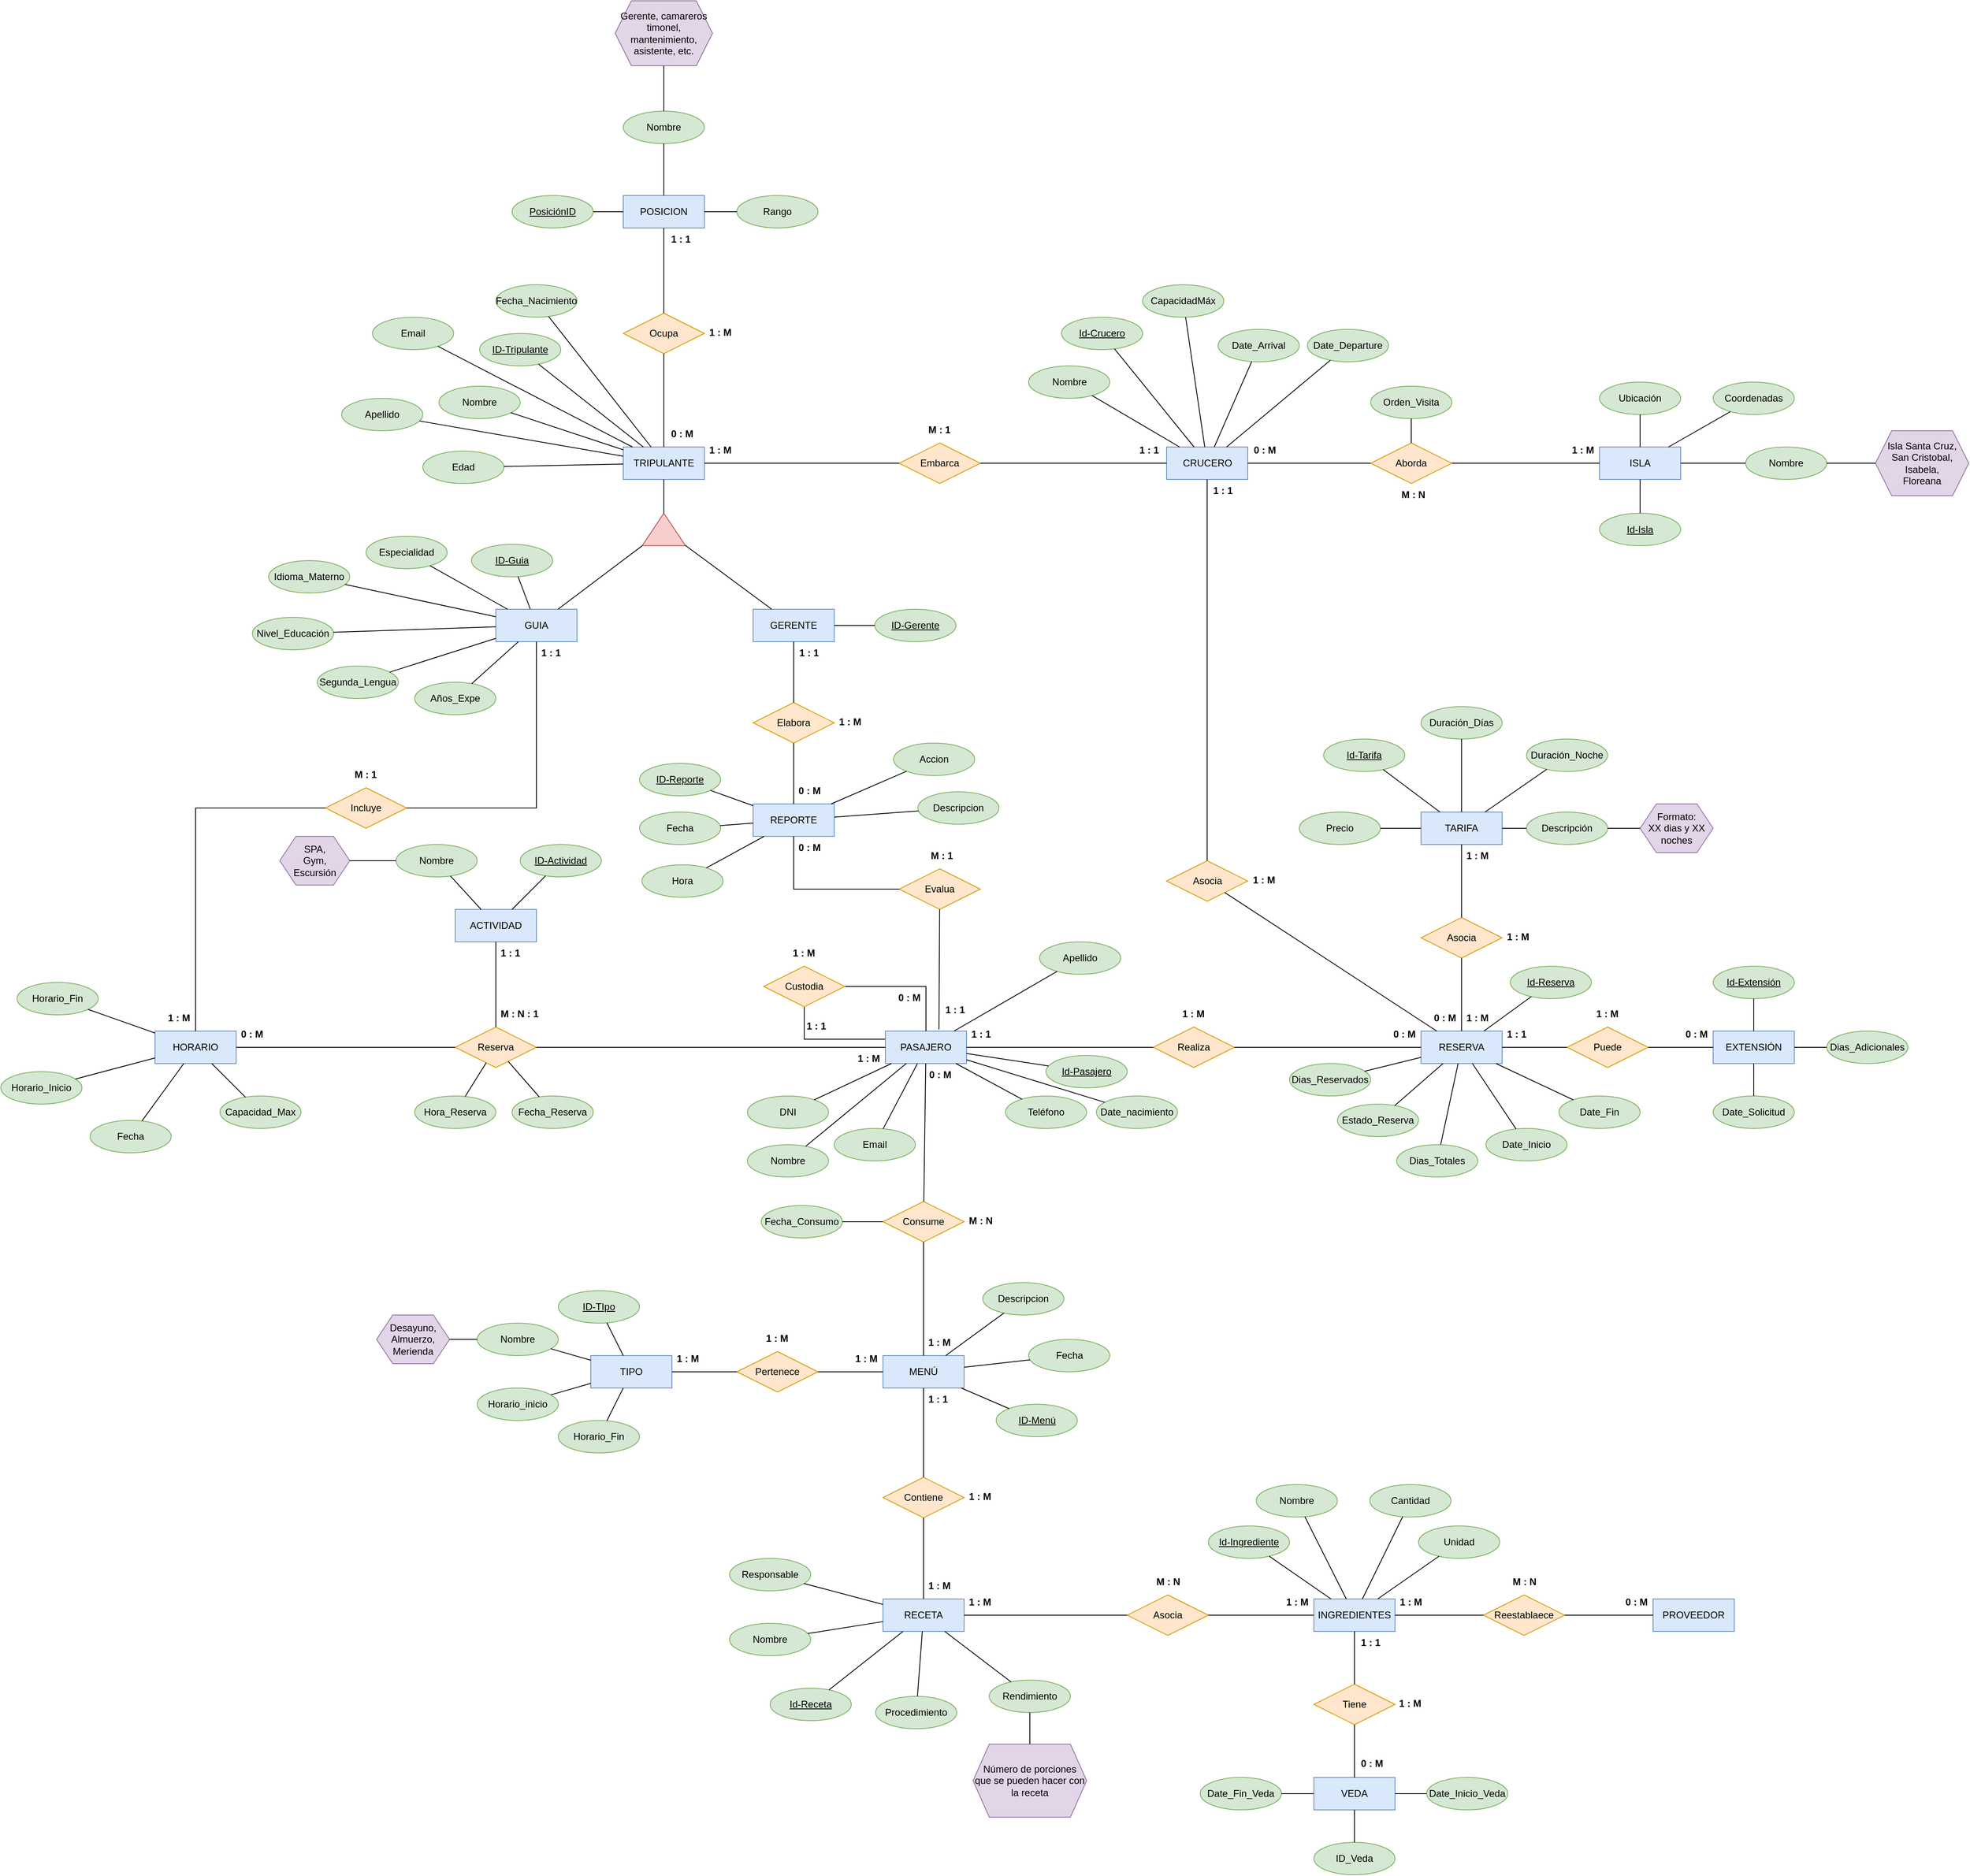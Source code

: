 <mxfile version="24.4.14" type="github">
  <diagram name="Página-1" id="KHGDxLByg3vS5e9Op4B_">
    <mxGraphModel dx="2920" dy="1819" grid="1" gridSize="10" guides="1" tooltips="1" connect="1" arrows="1" fold="1" page="1" pageScale="1" pageWidth="827" pageHeight="1169" math="0" shadow="0">
      <root>
        <mxCell id="0" />
        <mxCell id="1" parent="0" />
        <mxCell id="IWDR3bXAUsiOQZhs0rEP-1" value="RESERVA" style="whiteSpace=wrap;html=1;align=center;fillColor=#dae8fc;strokeColor=#6c8ebf;" parent="1" vertex="1">
          <mxGeometry x="460" y="280" width="100" height="40" as="geometry" />
        </mxCell>
        <mxCell id="IWDR3bXAUsiOQZhs0rEP-83" style="edgeStyle=orthogonalEdgeStyle;rounded=0;orthogonalLoop=1;jettySize=auto;html=1;entryX=0.5;entryY=1;entryDx=0;entryDy=0;endArrow=none;endFill=0;" parent="1" source="IWDR3bXAUsiOQZhs0rEP-2" target="IWDR3bXAUsiOQZhs0rEP-67" edge="1">
          <mxGeometry relative="1" as="geometry">
            <Array as="points">
              <mxPoint x="-300" y="290" />
            </Array>
          </mxGeometry>
        </mxCell>
        <mxCell id="IWDR3bXAUsiOQZhs0rEP-2" value="PASAJERO" style="whiteSpace=wrap;html=1;align=center;fillColor=#dae8fc;strokeColor=#6c8ebf;" parent="1" vertex="1">
          <mxGeometry x="-200" y="280" width="100" height="40" as="geometry" />
        </mxCell>
        <mxCell id="IWDR3bXAUsiOQZhs0rEP-3" value="Realiza" style="shape=rhombus;perimeter=rhombusPerimeter;whiteSpace=wrap;html=1;align=center;fillColor=#ffe6cc;strokeColor=#d79b00;" parent="1" vertex="1">
          <mxGeometry x="130" y="275" width="100" height="50" as="geometry" />
        </mxCell>
        <mxCell id="IWDR3bXAUsiOQZhs0rEP-7" value="" style="endArrow=none;html=1;rounded=0;" parent="1" source="IWDR3bXAUsiOQZhs0rEP-2" target="IWDR3bXAUsiOQZhs0rEP-3" edge="1">
          <mxGeometry relative="1" as="geometry">
            <mxPoint x="-150" y="360" as="sourcePoint" />
            <mxPoint x="10" y="360" as="targetPoint" />
          </mxGeometry>
        </mxCell>
        <mxCell id="IWDR3bXAUsiOQZhs0rEP-8" value="" style="endArrow=none;html=1;rounded=0;" parent="1" source="IWDR3bXAUsiOQZhs0rEP-3" target="IWDR3bXAUsiOQZhs0rEP-1" edge="1">
          <mxGeometry relative="1" as="geometry">
            <mxPoint x="340" y="360" as="sourcePoint" />
            <mxPoint x="500" y="360" as="targetPoint" />
          </mxGeometry>
        </mxCell>
        <mxCell id="IWDR3bXAUsiOQZhs0rEP-9" value="Puede" style="shape=rhombus;perimeter=rhombusPerimeter;whiteSpace=wrap;html=1;align=center;fillColor=#ffe6cc;strokeColor=#d79b00;" parent="1" vertex="1">
          <mxGeometry x="640" y="275" width="100" height="50" as="geometry" />
        </mxCell>
        <mxCell id="IWDR3bXAUsiOQZhs0rEP-11" value="EXTENSIÓN" style="whiteSpace=wrap;html=1;align=center;fillColor=#dae8fc;strokeColor=#6c8ebf;" parent="1" vertex="1">
          <mxGeometry x="820" y="280" width="100" height="40" as="geometry" />
        </mxCell>
        <mxCell id="IWDR3bXAUsiOQZhs0rEP-12" value="" style="endArrow=none;html=1;rounded=0;" parent="1" source="IWDR3bXAUsiOQZhs0rEP-11" target="IWDR3bXAUsiOQZhs0rEP-9" edge="1">
          <mxGeometry relative="1" as="geometry">
            <mxPoint x="130" y="360" as="sourcePoint" />
            <mxPoint x="290" y="360" as="targetPoint" />
          </mxGeometry>
        </mxCell>
        <mxCell id="IWDR3bXAUsiOQZhs0rEP-13" value="1 : M" style="text;strokeColor=none;fillColor=none;spacingLeft=4;spacingRight=4;overflow=hidden;rotatable=0;points=[[0,0.5],[1,0.5]];portConstraint=eastwest;fontSize=12;whiteSpace=wrap;html=1;fontStyle=1" parent="1" vertex="1">
          <mxGeometry x="160" y="245" width="40" height="30" as="geometry" />
        </mxCell>
        <mxCell id="IWDR3bXAUsiOQZhs0rEP-14" value="" style="endArrow=none;html=1;rounded=0;" parent="1" source="IWDR3bXAUsiOQZhs0rEP-1" target="IWDR3bXAUsiOQZhs0rEP-9" edge="1">
          <mxGeometry relative="1" as="geometry">
            <mxPoint x="550" y="370" as="sourcePoint" />
            <mxPoint x="710" y="370" as="targetPoint" />
          </mxGeometry>
        </mxCell>
        <mxCell id="IWDR3bXAUsiOQZhs0rEP-15" value="1 : M" style="text;strokeColor=none;fillColor=none;spacingLeft=4;spacingRight=4;overflow=hidden;rotatable=0;points=[[0,0.5],[1,0.5]];portConstraint=eastwest;fontSize=12;whiteSpace=wrap;html=1;fontStyle=1" parent="1" vertex="1">
          <mxGeometry x="670" y="245" width="40" height="30" as="geometry" />
        </mxCell>
        <mxCell id="IWDR3bXAUsiOQZhs0rEP-16" value="Asocia" style="shape=rhombus;perimeter=rhombusPerimeter;whiteSpace=wrap;html=1;align=center;fillColor=#ffe6cc;strokeColor=#d79b00;" parent="1" vertex="1">
          <mxGeometry x="460" y="140" width="100" height="50" as="geometry" />
        </mxCell>
        <mxCell id="IWDR3bXAUsiOQZhs0rEP-17" value="TARIFA" style="whiteSpace=wrap;html=1;align=center;fillColor=#dae8fc;strokeColor=#6c8ebf;" parent="1" vertex="1">
          <mxGeometry x="460" y="10" width="100" height="40" as="geometry" />
        </mxCell>
        <mxCell id="IWDR3bXAUsiOQZhs0rEP-18" value="" style="endArrow=none;html=1;rounded=0;" parent="1" source="IWDR3bXAUsiOQZhs0rEP-17" target="IWDR3bXAUsiOQZhs0rEP-16" edge="1">
          <mxGeometry relative="1" as="geometry">
            <mxPoint x="460" y="120" as="sourcePoint" />
            <mxPoint x="620" y="120" as="targetPoint" />
          </mxGeometry>
        </mxCell>
        <mxCell id="IWDR3bXAUsiOQZhs0rEP-19" value="" style="endArrow=none;html=1;rounded=0;" parent="1" source="IWDR3bXAUsiOQZhs0rEP-16" target="IWDR3bXAUsiOQZhs0rEP-1" edge="1">
          <mxGeometry relative="1" as="geometry">
            <mxPoint x="600" y="200" as="sourcePoint" />
            <mxPoint x="760" y="200" as="targetPoint" />
          </mxGeometry>
        </mxCell>
        <mxCell id="IWDR3bXAUsiOQZhs0rEP-20" value="1 : M" style="text;strokeColor=none;fillColor=none;spacingLeft=4;spacingRight=4;overflow=hidden;rotatable=0;points=[[0,0.5],[1,0.5]];portConstraint=eastwest;fontSize=12;whiteSpace=wrap;html=1;fontStyle=1" parent="1" vertex="1">
          <mxGeometry x="560" y="150" width="40" height="30" as="geometry" />
        </mxCell>
        <mxCell id="IWDR3bXAUsiOQZhs0rEP-26" value="MENÚ" style="whiteSpace=wrap;html=1;align=center;fillColor=#dae8fc;strokeColor=#6c8ebf;" parent="1" vertex="1">
          <mxGeometry x="-203" y="680" width="100" height="40" as="geometry" />
        </mxCell>
        <mxCell id="IWDR3bXAUsiOQZhs0rEP-31" value="Fecha" style="ellipse;whiteSpace=wrap;html=1;align=center;fillColor=#d5e8d4;strokeColor=#82b366;" parent="1" vertex="1">
          <mxGeometry x="-23.5" y="660" width="100" height="40" as="geometry" />
        </mxCell>
        <mxCell id="IWDR3bXAUsiOQZhs0rEP-32" value="Descripcion" style="ellipse;whiteSpace=wrap;html=1;align=center;fillColor=#d5e8d4;strokeColor=#82b366;" parent="1" vertex="1">
          <mxGeometry x="-80" y="590" width="100" height="40" as="geometry" />
        </mxCell>
        <mxCell id="IWDR3bXAUsiOQZhs0rEP-33" value="ID-Menú" style="ellipse;whiteSpace=wrap;html=1;align=center;fontStyle=4;fillColor=#d5e8d4;strokeColor=#82b366;" parent="1" vertex="1">
          <mxGeometry x="-63.5" y="740" width="100" height="40" as="geometry" />
        </mxCell>
        <mxCell id="IWDR3bXAUsiOQZhs0rEP-34" value="" style="endArrow=none;html=1;rounded=0;" parent="1" source="IWDR3bXAUsiOQZhs0rEP-33" target="IWDR3bXAUsiOQZhs0rEP-26" edge="1">
          <mxGeometry relative="1" as="geometry">
            <mxPoint x="-203" y="750" as="sourcePoint" />
            <mxPoint x="-43" y="750" as="targetPoint" />
          </mxGeometry>
        </mxCell>
        <mxCell id="IWDR3bXAUsiOQZhs0rEP-35" value="" style="endArrow=none;html=1;rounded=0;" parent="1" source="IWDR3bXAUsiOQZhs0rEP-31" target="IWDR3bXAUsiOQZhs0rEP-26" edge="1">
          <mxGeometry relative="1" as="geometry">
            <mxPoint x="-273" y="730" as="sourcePoint" />
            <mxPoint x="-113" y="730" as="targetPoint" />
          </mxGeometry>
        </mxCell>
        <mxCell id="IWDR3bXAUsiOQZhs0rEP-36" value="" style="endArrow=none;html=1;rounded=0;" parent="1" source="IWDR3bXAUsiOQZhs0rEP-32" target="IWDR3bXAUsiOQZhs0rEP-26" edge="1">
          <mxGeometry relative="1" as="geometry">
            <mxPoint x="-333" y="730" as="sourcePoint" />
            <mxPoint x="-173" y="730" as="targetPoint" />
          </mxGeometry>
        </mxCell>
        <mxCell id="IWDR3bXAUsiOQZhs0rEP-39" value="Desayuno,&lt;div&gt;Almuerzo,&lt;/div&gt;&lt;div&gt;Merienda&lt;/div&gt;" style="shape=hexagon;perimeter=hexagonPerimeter2;whiteSpace=wrap;html=1;fixedSize=1;fillColor=#e1d5e7;strokeColor=#9673a6;" parent="1" vertex="1">
          <mxGeometry x="-827" y="630" width="90" height="60" as="geometry" />
        </mxCell>
        <mxCell id="IWDR3bXAUsiOQZhs0rEP-45" value="Id-Tarifa" style="ellipse;whiteSpace=wrap;html=1;align=center;fontStyle=4;fillColor=#d5e8d4;strokeColor=#82b366;" parent="1" vertex="1">
          <mxGeometry x="340" y="-80" width="100" height="40" as="geometry" />
        </mxCell>
        <mxCell id="IWDR3bXAUsiOQZhs0rEP-46" value="Precio" style="ellipse;whiteSpace=wrap;html=1;align=center;fillColor=#d5e8d4;strokeColor=#82b366;" parent="1" vertex="1">
          <mxGeometry x="310" y="10" width="100" height="40" as="geometry" />
        </mxCell>
        <mxCell id="IWDR3bXAUsiOQZhs0rEP-47" value="" style="endArrow=none;html=1;rounded=0;" parent="1" source="IWDR3bXAUsiOQZhs0rEP-46" target="IWDR3bXAUsiOQZhs0rEP-17" edge="1">
          <mxGeometry relative="1" as="geometry">
            <mxPoint x="350" y="40" as="sourcePoint" />
            <mxPoint x="510" y="40" as="targetPoint" />
          </mxGeometry>
        </mxCell>
        <mxCell id="IWDR3bXAUsiOQZhs0rEP-48" value="" style="endArrow=none;html=1;rounded=0;" parent="1" source="IWDR3bXAUsiOQZhs0rEP-45" target="IWDR3bXAUsiOQZhs0rEP-17" edge="1">
          <mxGeometry relative="1" as="geometry">
            <mxPoint x="390" y="40" as="sourcePoint" />
            <mxPoint x="550" y="40" as="targetPoint" />
          </mxGeometry>
        </mxCell>
        <mxCell id="IWDR3bXAUsiOQZhs0rEP-49" value="Duración_Días" style="ellipse;whiteSpace=wrap;html=1;align=center;fillColor=#d5e8d4;strokeColor=#82b366;" parent="1" vertex="1">
          <mxGeometry x="460" y="-120" width="100" height="40" as="geometry" />
        </mxCell>
        <mxCell id="IWDR3bXAUsiOQZhs0rEP-50" value="" style="endArrow=none;html=1;rounded=0;" parent="1" source="IWDR3bXAUsiOQZhs0rEP-17" target="IWDR3bXAUsiOQZhs0rEP-49" edge="1">
          <mxGeometry relative="1" as="geometry">
            <mxPoint x="630" y="20" as="sourcePoint" />
            <mxPoint x="790" y="20" as="targetPoint" />
          </mxGeometry>
        </mxCell>
        <mxCell id="IWDR3bXAUsiOQZhs0rEP-51" value="Descripción" style="ellipse;whiteSpace=wrap;html=1;align=center;fillColor=#d5e8d4;strokeColor=#82b366;" parent="1" vertex="1">
          <mxGeometry x="590" y="10" width="100" height="40" as="geometry" />
        </mxCell>
        <mxCell id="IWDR3bXAUsiOQZhs0rEP-52" value="" style="endArrow=none;html=1;rounded=0;" parent="1" source="IWDR3bXAUsiOQZhs0rEP-17" target="IWDR3bXAUsiOQZhs0rEP-51" edge="1">
          <mxGeometry relative="1" as="geometry">
            <mxPoint x="530" y="100" as="sourcePoint" />
            <mxPoint x="690" y="100" as="targetPoint" />
          </mxGeometry>
        </mxCell>
        <mxCell id="IWDR3bXAUsiOQZhs0rEP-55" value="Id-Extensión" style="ellipse;whiteSpace=wrap;html=1;align=center;fontStyle=4;fillColor=#d5e8d4;strokeColor=#82b366;" parent="1" vertex="1">
          <mxGeometry x="820" y="200" width="100" height="40" as="geometry" />
        </mxCell>
        <mxCell id="IWDR3bXAUsiOQZhs0rEP-56" value="Date_Solicitud" style="ellipse;whiteSpace=wrap;html=1;align=center;fillColor=#d5e8d4;strokeColor=#82b366;" parent="1" vertex="1">
          <mxGeometry x="820" y="360" width="100" height="40" as="geometry" />
        </mxCell>
        <mxCell id="IWDR3bXAUsiOQZhs0rEP-57" value="Dias_Adicionales" style="ellipse;whiteSpace=wrap;html=1;align=center;fillColor=#d5e8d4;strokeColor=#82b366;" parent="1" vertex="1">
          <mxGeometry x="960" y="280" width="100" height="40" as="geometry" />
        </mxCell>
        <mxCell id="IWDR3bXAUsiOQZhs0rEP-61" value="" style="endArrow=none;html=1;rounded=0;" parent="1" source="IWDR3bXAUsiOQZhs0rEP-55" target="IWDR3bXAUsiOQZhs0rEP-11" edge="1">
          <mxGeometry relative="1" as="geometry">
            <mxPoint x="830" y="340" as="sourcePoint" />
            <mxPoint x="990" y="340" as="targetPoint" />
          </mxGeometry>
        </mxCell>
        <mxCell id="IWDR3bXAUsiOQZhs0rEP-62" value="" style="endArrow=none;html=1;rounded=0;" parent="1" source="IWDR3bXAUsiOQZhs0rEP-57" target="IWDR3bXAUsiOQZhs0rEP-11" edge="1">
          <mxGeometry relative="1" as="geometry">
            <mxPoint x="950" y="240" as="sourcePoint" />
            <mxPoint x="1110" y="240" as="targetPoint" />
          </mxGeometry>
        </mxCell>
        <mxCell id="IWDR3bXAUsiOQZhs0rEP-65" value="" style="endArrow=none;html=1;rounded=0;" parent="1" source="IWDR3bXAUsiOQZhs0rEP-11" target="IWDR3bXAUsiOQZhs0rEP-56" edge="1">
          <mxGeometry relative="1" as="geometry">
            <mxPoint x="920" y="320" as="sourcePoint" />
            <mxPoint x="1080" y="320" as="targetPoint" />
          </mxGeometry>
        </mxCell>
        <mxCell id="IWDR3bXAUsiOQZhs0rEP-84" style="edgeStyle=orthogonalEdgeStyle;rounded=0;orthogonalLoop=1;jettySize=auto;html=1;endArrow=none;endFill=0;" parent="1" source="IWDR3bXAUsiOQZhs0rEP-67" target="IWDR3bXAUsiOQZhs0rEP-2" edge="1">
          <mxGeometry relative="1" as="geometry" />
        </mxCell>
        <mxCell id="IWDR3bXAUsiOQZhs0rEP-67" value="Custodia" style="shape=rhombus;perimeter=rhombusPerimeter;whiteSpace=wrap;html=1;align=center;fillColor=#ffe6cc;strokeColor=#d79b00;" parent="1" vertex="1">
          <mxGeometry x="-350" y="200" width="100" height="50" as="geometry" />
        </mxCell>
        <mxCell id="IWDR3bXAUsiOQZhs0rEP-68" value="Id-Pasajero" style="ellipse;whiteSpace=wrap;html=1;align=center;fontStyle=4;fillColor=#d5e8d4;strokeColor=#82b366;" parent="1" vertex="1">
          <mxGeometry x="-2" y="310" width="100" height="40" as="geometry" />
        </mxCell>
        <mxCell id="IWDR3bXAUsiOQZhs0rEP-69" value="Nombre" style="ellipse;whiteSpace=wrap;html=1;align=center;fillColor=#d5e8d4;strokeColor=#82b366;" parent="1" vertex="1">
          <mxGeometry x="-370" y="420" width="100" height="40" as="geometry" />
        </mxCell>
        <mxCell id="IWDR3bXAUsiOQZhs0rEP-71" value="Apellido" style="ellipse;whiteSpace=wrap;html=1;align=center;fillColor=#d5e8d4;strokeColor=#82b366;" parent="1" vertex="1">
          <mxGeometry x="-10" y="170" width="100" height="40" as="geometry" />
        </mxCell>
        <mxCell id="IWDR3bXAUsiOQZhs0rEP-72" value="Email" style="ellipse;whiteSpace=wrap;html=1;align=center;fillColor=#d5e8d4;strokeColor=#82b366;" parent="1" vertex="1">
          <mxGeometry x="-263" y="400" width="100" height="40" as="geometry" />
        </mxCell>
        <mxCell id="IWDR3bXAUsiOQZhs0rEP-73" value="DNI" style="ellipse;whiteSpace=wrap;html=1;align=center;fillColor=#d5e8d4;strokeColor=#82b366;" parent="1" vertex="1">
          <mxGeometry x="-370" y="360" width="100" height="40" as="geometry" />
        </mxCell>
        <mxCell id="IWDR3bXAUsiOQZhs0rEP-74" value="Teléfono" style="ellipse;whiteSpace=wrap;html=1;align=center;fillColor=#d5e8d4;strokeColor=#82b366;" parent="1" vertex="1">
          <mxGeometry x="-52" y="360" width="100" height="40" as="geometry" />
        </mxCell>
        <mxCell id="IWDR3bXAUsiOQZhs0rEP-75" value="Date_nacimiento" style="ellipse;whiteSpace=wrap;html=1;align=center;fillColor=#d5e8d4;strokeColor=#82b366;" parent="1" vertex="1">
          <mxGeometry x="60" y="360" width="100" height="40" as="geometry" />
        </mxCell>
        <mxCell id="IWDR3bXAUsiOQZhs0rEP-76" value="" style="endArrow=none;html=1;rounded=0;" parent="1" source="IWDR3bXAUsiOQZhs0rEP-73" target="IWDR3bXAUsiOQZhs0rEP-2" edge="1">
          <mxGeometry relative="1" as="geometry">
            <mxPoint x="-170" y="190" as="sourcePoint" />
            <mxPoint x="-10" y="190" as="targetPoint" />
          </mxGeometry>
        </mxCell>
        <mxCell id="IWDR3bXAUsiOQZhs0rEP-77" value="" style="endArrow=none;html=1;rounded=0;" parent="1" source="IWDR3bXAUsiOQZhs0rEP-69" target="IWDR3bXAUsiOQZhs0rEP-2" edge="1">
          <mxGeometry relative="1" as="geometry">
            <mxPoint x="-130" y="180" as="sourcePoint" />
            <mxPoint x="30" y="180" as="targetPoint" />
          </mxGeometry>
        </mxCell>
        <mxCell id="IWDR3bXAUsiOQZhs0rEP-78" value="" style="endArrow=none;html=1;rounded=0;" parent="1" source="IWDR3bXAUsiOQZhs0rEP-68" target="IWDR3bXAUsiOQZhs0rEP-2" edge="1">
          <mxGeometry relative="1" as="geometry">
            <mxPoint x="-40" y="240" as="sourcePoint" />
            <mxPoint x="120" y="240" as="targetPoint" />
          </mxGeometry>
        </mxCell>
        <mxCell id="IWDR3bXAUsiOQZhs0rEP-79" value="" style="endArrow=none;html=1;rounded=0;" parent="1" source="IWDR3bXAUsiOQZhs0rEP-2" target="IWDR3bXAUsiOQZhs0rEP-75" edge="1">
          <mxGeometry relative="1" as="geometry">
            <mxPoint x="-160" y="350" as="sourcePoint" />
            <mxPoint y="350" as="targetPoint" />
          </mxGeometry>
        </mxCell>
        <mxCell id="IWDR3bXAUsiOQZhs0rEP-80" value="" style="endArrow=none;html=1;rounded=0;" parent="1" source="IWDR3bXAUsiOQZhs0rEP-2" target="IWDR3bXAUsiOQZhs0rEP-74" edge="1">
          <mxGeometry relative="1" as="geometry">
            <mxPoint x="-150" y="360" as="sourcePoint" />
            <mxPoint x="10" y="360" as="targetPoint" />
          </mxGeometry>
        </mxCell>
        <mxCell id="IWDR3bXAUsiOQZhs0rEP-81" value="" style="endArrow=none;html=1;rounded=0;" parent="1" source="IWDR3bXAUsiOQZhs0rEP-2" target="IWDR3bXAUsiOQZhs0rEP-71" edge="1">
          <mxGeometry relative="1" as="geometry">
            <mxPoint x="-200" y="350" as="sourcePoint" />
            <mxPoint x="-40" y="350" as="targetPoint" />
          </mxGeometry>
        </mxCell>
        <mxCell id="IWDR3bXAUsiOQZhs0rEP-82" value="" style="endArrow=none;html=1;rounded=0;" parent="1" source="IWDR3bXAUsiOQZhs0rEP-72" target="IWDR3bXAUsiOQZhs0rEP-2" edge="1">
          <mxGeometry relative="1" as="geometry">
            <mxPoint x="-270" y="320" as="sourcePoint" />
            <mxPoint x="-110" y="320" as="targetPoint" />
          </mxGeometry>
        </mxCell>
        <mxCell id="IWDR3bXAUsiOQZhs0rEP-85" value="Id-Reserva" style="ellipse;whiteSpace=wrap;html=1;align=center;fontStyle=4;fillColor=#d5e8d4;strokeColor=#82b366;" parent="1" vertex="1">
          <mxGeometry x="570" y="200" width="100" height="40" as="geometry" />
        </mxCell>
        <mxCell id="IWDR3bXAUsiOQZhs0rEP-86" value="Estado_Reserva" style="ellipse;whiteSpace=wrap;html=1;align=center;fillColor=#d5e8d4;strokeColor=#82b366;" parent="1" vertex="1">
          <mxGeometry x="357" y="370" width="100" height="40" as="geometry" />
        </mxCell>
        <mxCell id="IWDR3bXAUsiOQZhs0rEP-87" value="Date_Inicio" style="ellipse;whiteSpace=wrap;html=1;align=center;fillColor=#d5e8d4;strokeColor=#82b366;" parent="1" vertex="1">
          <mxGeometry x="540" y="400" width="100" height="40" as="geometry" />
        </mxCell>
        <mxCell id="IWDR3bXAUsiOQZhs0rEP-88" value="Date_Fin" style="ellipse;whiteSpace=wrap;html=1;align=center;fillColor=#d5e8d4;strokeColor=#82b366;" parent="1" vertex="1">
          <mxGeometry x="630" y="360" width="100" height="40" as="geometry" />
        </mxCell>
        <mxCell id="IWDR3bXAUsiOQZhs0rEP-89" value="" style="endArrow=none;html=1;rounded=0;" parent="1" source="IWDR3bXAUsiOQZhs0rEP-85" target="IWDR3bXAUsiOQZhs0rEP-1" edge="1">
          <mxGeometry relative="1" as="geometry">
            <mxPoint x="440" y="280" as="sourcePoint" />
            <mxPoint x="600" y="280" as="targetPoint" />
          </mxGeometry>
        </mxCell>
        <mxCell id="IWDR3bXAUsiOQZhs0rEP-90" value="" style="endArrow=none;html=1;rounded=0;" parent="1" source="IWDR3bXAUsiOQZhs0rEP-86" target="IWDR3bXAUsiOQZhs0rEP-1" edge="1">
          <mxGeometry relative="1" as="geometry">
            <mxPoint x="370" y="380" as="sourcePoint" />
            <mxPoint x="530" y="380" as="targetPoint" />
          </mxGeometry>
        </mxCell>
        <mxCell id="IWDR3bXAUsiOQZhs0rEP-91" value="" style="endArrow=none;html=1;rounded=0;" parent="1" source="IWDR3bXAUsiOQZhs0rEP-88" target="IWDR3bXAUsiOQZhs0rEP-1" edge="1">
          <mxGeometry relative="1" as="geometry">
            <mxPoint x="440" y="450" as="sourcePoint" />
            <mxPoint x="600" y="450" as="targetPoint" />
          </mxGeometry>
        </mxCell>
        <mxCell id="IWDR3bXAUsiOQZhs0rEP-92" value="" style="endArrow=none;html=1;rounded=0;" parent="1" source="IWDR3bXAUsiOQZhs0rEP-1" target="IWDR3bXAUsiOQZhs0rEP-87" edge="1">
          <mxGeometry relative="1" as="geometry">
            <mxPoint x="520" y="360" as="sourcePoint" />
            <mxPoint x="680" y="360" as="targetPoint" />
          </mxGeometry>
        </mxCell>
        <mxCell id="IWDR3bXAUsiOQZhs0rEP-94" value="Formato:&lt;br&gt;XX dias y XX noches" style="shape=hexagon;perimeter=hexagonPerimeter2;whiteSpace=wrap;html=1;fixedSize=1;fillColor=#e1d5e7;strokeColor=#9673a6;" parent="1" vertex="1">
          <mxGeometry x="730" width="90" height="60" as="geometry" />
        </mxCell>
        <mxCell id="IWDR3bXAUsiOQZhs0rEP-99" value="Contiene" style="shape=rhombus;perimeter=rhombusPerimeter;whiteSpace=wrap;html=1;align=center;fillColor=#ffe6cc;strokeColor=#d79b00;" parent="1" vertex="1">
          <mxGeometry x="-203" y="830" width="100" height="50" as="geometry" />
        </mxCell>
        <mxCell id="IWDR3bXAUsiOQZhs0rEP-100" value="RECETA" style="whiteSpace=wrap;html=1;align=center;fillColor=#dae8fc;strokeColor=#6c8ebf;" parent="1" vertex="1">
          <mxGeometry x="-203" y="980" width="100" height="40" as="geometry" />
        </mxCell>
        <mxCell id="IWDR3bXAUsiOQZhs0rEP-104" value="" style="endArrow=none;html=1;rounded=0;" parent="1" source="IWDR3bXAUsiOQZhs0rEP-99" target="IWDR3bXAUsiOQZhs0rEP-100" edge="1">
          <mxGeometry relative="1" as="geometry">
            <mxPoint x="-252" y="910" as="sourcePoint" />
            <mxPoint x="-92" y="910" as="targetPoint" />
          </mxGeometry>
        </mxCell>
        <mxCell id="IWDR3bXAUsiOQZhs0rEP-105" value="Id-Receta" style="ellipse;whiteSpace=wrap;html=1;align=center;fontStyle=4;fillColor=#d5e8d4;strokeColor=#82b366;" parent="1" vertex="1">
          <mxGeometry x="-342" y="1090" width="100" height="40" as="geometry" />
        </mxCell>
        <mxCell id="IWDR3bXAUsiOQZhs0rEP-106" value="Responsable" style="ellipse;whiteSpace=wrap;html=1;align=center;fillColor=#d5e8d4;strokeColor=#82b366;" parent="1" vertex="1">
          <mxGeometry x="-392" y="930" width="100" height="40" as="geometry" />
        </mxCell>
        <mxCell id="IWDR3bXAUsiOQZhs0rEP-107" value="Nombre" style="ellipse;whiteSpace=wrap;html=1;align=center;fillColor=#d5e8d4;strokeColor=#82b366;" parent="1" vertex="1">
          <mxGeometry x="-392" y="1010" width="100" height="40" as="geometry" />
        </mxCell>
        <mxCell id="IWDR3bXAUsiOQZhs0rEP-108" value="Procedimiento" style="ellipse;whiteSpace=wrap;html=1;align=center;fillColor=#d5e8d4;strokeColor=#82b366;" parent="1" vertex="1">
          <mxGeometry x="-212" y="1100" width="100" height="40" as="geometry" />
        </mxCell>
        <mxCell id="IWDR3bXAUsiOQZhs0rEP-109" value="Rendimiento" style="ellipse;whiteSpace=wrap;html=1;align=center;fillColor=#d5e8d4;strokeColor=#82b366;" parent="1" vertex="1">
          <mxGeometry x="-72" y="1080" width="100" height="40" as="geometry" />
        </mxCell>
        <mxCell id="IWDR3bXAUsiOQZhs0rEP-110" value="" style="endArrow=none;html=1;rounded=0;" parent="1" source="IWDR3bXAUsiOQZhs0rEP-106" target="IWDR3bXAUsiOQZhs0rEP-100" edge="1">
          <mxGeometry relative="1" as="geometry">
            <mxPoint x="-272" y="1070" as="sourcePoint" />
            <mxPoint x="-112" y="1070" as="targetPoint" />
          </mxGeometry>
        </mxCell>
        <mxCell id="IWDR3bXAUsiOQZhs0rEP-111" value="" style="endArrow=none;html=1;rounded=0;" parent="1" source="IWDR3bXAUsiOQZhs0rEP-105" target="IWDR3bXAUsiOQZhs0rEP-100" edge="1">
          <mxGeometry relative="1" as="geometry">
            <mxPoint x="-212" y="1080" as="sourcePoint" />
            <mxPoint x="-52" y="1080" as="targetPoint" />
            <Array as="points" />
          </mxGeometry>
        </mxCell>
        <mxCell id="IWDR3bXAUsiOQZhs0rEP-112" value="" style="endArrow=none;html=1;rounded=0;" parent="1" source="IWDR3bXAUsiOQZhs0rEP-100" target="IWDR3bXAUsiOQZhs0rEP-107" edge="1">
          <mxGeometry relative="1" as="geometry">
            <mxPoint x="-112" y="1090" as="sourcePoint" />
            <mxPoint x="48" y="1090" as="targetPoint" />
          </mxGeometry>
        </mxCell>
        <mxCell id="IWDR3bXAUsiOQZhs0rEP-113" value="" style="endArrow=none;html=1;rounded=0;" parent="1" source="IWDR3bXAUsiOQZhs0rEP-100" target="IWDR3bXAUsiOQZhs0rEP-108" edge="1">
          <mxGeometry relative="1" as="geometry">
            <mxPoint x="-102" y="1070" as="sourcePoint" />
            <mxPoint x="58" y="1070" as="targetPoint" />
          </mxGeometry>
        </mxCell>
        <mxCell id="IWDR3bXAUsiOQZhs0rEP-114" value="" style="endArrow=none;html=1;rounded=0;" parent="1" source="IWDR3bXAUsiOQZhs0rEP-100" target="IWDR3bXAUsiOQZhs0rEP-109" edge="1">
          <mxGeometry relative="1" as="geometry">
            <mxPoint x="-32" y="940" as="sourcePoint" />
            <mxPoint x="128" y="940" as="targetPoint" />
          </mxGeometry>
        </mxCell>
        <mxCell id="IWDR3bXAUsiOQZhs0rEP-115" value="Número de porciones que se pueden hacer con la receta" style="shape=hexagon;perimeter=hexagonPerimeter2;whiteSpace=wrap;html=1;fixedSize=1;fillColor=#e1d5e7;strokeColor=#9673a6;" parent="1" vertex="1">
          <mxGeometry x="-92" y="1159" width="140" height="90" as="geometry" />
        </mxCell>
        <mxCell id="IWDR3bXAUsiOQZhs0rEP-116" value="" style="endArrow=none;html=1;rounded=0;" parent="1" source="IWDR3bXAUsiOQZhs0rEP-109" target="IWDR3bXAUsiOQZhs0rEP-115" edge="1">
          <mxGeometry relative="1" as="geometry">
            <mxPoint x="118" y="970" as="sourcePoint" />
            <mxPoint x="278" y="970" as="targetPoint" />
          </mxGeometry>
        </mxCell>
        <mxCell id="IWDR3bXAUsiOQZhs0rEP-117" value="Asocia" style="shape=rhombus;perimeter=rhombusPerimeter;whiteSpace=wrap;html=1;align=center;fillColor=#ffe6cc;strokeColor=#d79b00;" parent="1" vertex="1">
          <mxGeometry x="98" y="975" width="100" height="50" as="geometry" />
        </mxCell>
        <mxCell id="IWDR3bXAUsiOQZhs0rEP-118" value="" style="endArrow=none;html=1;rounded=0;" parent="1" source="IWDR3bXAUsiOQZhs0rEP-100" target="IWDR3bXAUsiOQZhs0rEP-117" edge="1">
          <mxGeometry relative="1" as="geometry">
            <mxPoint x="-22" y="910" as="sourcePoint" />
            <mxPoint x="138" y="910" as="targetPoint" />
          </mxGeometry>
        </mxCell>
        <mxCell id="IWDR3bXAUsiOQZhs0rEP-119" value="INGREDIENTES" style="whiteSpace=wrap;html=1;align=center;fillColor=#dae8fc;strokeColor=#6c8ebf;" parent="1" vertex="1">
          <mxGeometry x="328" y="980" width="100" height="40" as="geometry" />
        </mxCell>
        <mxCell id="IWDR3bXAUsiOQZhs0rEP-120" value="" style="endArrow=none;html=1;rounded=0;" parent="1" source="IWDR3bXAUsiOQZhs0rEP-117" target="IWDR3bXAUsiOQZhs0rEP-119" edge="1">
          <mxGeometry relative="1" as="geometry">
            <mxPoint x="258" y="920" as="sourcePoint" />
            <mxPoint x="418" y="920" as="targetPoint" />
          </mxGeometry>
        </mxCell>
        <mxCell id="IWDR3bXAUsiOQZhs0rEP-121" value="M : N" style="text;strokeColor=none;fillColor=none;spacingLeft=4;spacingRight=4;overflow=hidden;rotatable=0;points=[[0,0.5],[1,0.5]];portConstraint=eastwest;fontSize=12;whiteSpace=wrap;html=1;fontStyle=1" parent="1" vertex="1">
          <mxGeometry x="128" y="945" width="40" height="30" as="geometry" />
        </mxCell>
        <mxCell id="IWDR3bXAUsiOQZhs0rEP-122" value="Cantidad" style="ellipse;whiteSpace=wrap;html=1;align=center;fillColor=#d5e8d4;strokeColor=#82b366;" parent="1" vertex="1">
          <mxGeometry x="397" y="839" width="100" height="40" as="geometry" />
        </mxCell>
        <mxCell id="IWDR3bXAUsiOQZhs0rEP-125" value="Unidad" style="ellipse;whiteSpace=wrap;html=1;align=center;fillColor=#d5e8d4;strokeColor=#82b366;" parent="1" vertex="1">
          <mxGeometry x="457" y="890" width="100" height="40" as="geometry" />
        </mxCell>
        <mxCell id="IWDR3bXAUsiOQZhs0rEP-128" value="Id-Ingrediente" style="ellipse;whiteSpace=wrap;html=1;align=center;fontStyle=4;fillColor=#d5e8d4;strokeColor=#82b366;" parent="1" vertex="1">
          <mxGeometry x="198" y="890" width="100" height="40" as="geometry" />
        </mxCell>
        <mxCell id="IWDR3bXAUsiOQZhs0rEP-129" value="Nombre" style="ellipse;whiteSpace=wrap;html=1;align=center;fillColor=#d5e8d4;strokeColor=#82b366;" parent="1" vertex="1">
          <mxGeometry x="257" y="839" width="100" height="40" as="geometry" />
        </mxCell>
        <mxCell id="IWDR3bXAUsiOQZhs0rEP-133" value="" style="endArrow=none;html=1;rounded=0;" parent="1" source="IWDR3bXAUsiOQZhs0rEP-119" target="IWDR3bXAUsiOQZhs0rEP-129" edge="1">
          <mxGeometry relative="1" as="geometry">
            <mxPoint x="448" y="1030" as="sourcePoint" />
            <mxPoint x="608" y="1030" as="targetPoint" />
          </mxGeometry>
        </mxCell>
        <mxCell id="IWDR3bXAUsiOQZhs0rEP-134" value="" style="endArrow=none;html=1;rounded=0;" parent="1" source="IWDR3bXAUsiOQZhs0rEP-128" target="IWDR3bXAUsiOQZhs0rEP-119" edge="1">
          <mxGeometry relative="1" as="geometry">
            <mxPoint x="468" y="950" as="sourcePoint" />
            <mxPoint x="628" y="950" as="targetPoint" />
          </mxGeometry>
        </mxCell>
        <mxCell id="IWDR3bXAUsiOQZhs0rEP-138" value="CRUCERO" style="whiteSpace=wrap;html=1;align=center;fillColor=#dae8fc;strokeColor=#6c8ebf;" parent="1" vertex="1">
          <mxGeometry x="146.5" y="-440" width="100" height="40" as="geometry" />
        </mxCell>
        <mxCell id="IWDR3bXAUsiOQZhs0rEP-139" value="Id-Crucero" style="ellipse;whiteSpace=wrap;html=1;align=center;fontStyle=4;fillColor=#d5e8d4;strokeColor=#82b366;" parent="1" vertex="1">
          <mxGeometry x="17" y="-600" width="100" height="40" as="geometry" />
        </mxCell>
        <mxCell id="IWDR3bXAUsiOQZhs0rEP-140" value="Nombre" style="ellipse;whiteSpace=wrap;html=1;align=center;fillColor=#d5e8d4;strokeColor=#82b366;" parent="1" vertex="1">
          <mxGeometry x="-23.5" y="-540" width="100" height="40" as="geometry" />
        </mxCell>
        <mxCell id="IWDR3bXAUsiOQZhs0rEP-141" value="CapacidadMáx" style="ellipse;whiteSpace=wrap;html=1;align=center;fillColor=#d5e8d4;strokeColor=#82b366;" parent="1" vertex="1">
          <mxGeometry x="117" y="-640" width="100" height="40" as="geometry" />
        </mxCell>
        <mxCell id="IWDR3bXAUsiOQZhs0rEP-143" value="" style="endArrow=none;html=1;rounded=0;" parent="1" source="IWDR3bXAUsiOQZhs0rEP-140" target="IWDR3bXAUsiOQZhs0rEP-138" edge="1">
          <mxGeometry relative="1" as="geometry">
            <mxPoint x="43.5" y="-460" as="sourcePoint" />
            <mxPoint x="203.5" y="-460" as="targetPoint" />
          </mxGeometry>
        </mxCell>
        <mxCell id="IWDR3bXAUsiOQZhs0rEP-144" value="" style="endArrow=none;html=1;rounded=0;" parent="1" source="IWDR3bXAUsiOQZhs0rEP-139" target="IWDR3bXAUsiOQZhs0rEP-138" edge="1">
          <mxGeometry relative="1" as="geometry">
            <mxPoint x="273.5" y="-590" as="sourcePoint" />
            <mxPoint x="433.5" y="-590" as="targetPoint" />
          </mxGeometry>
        </mxCell>
        <mxCell id="IWDR3bXAUsiOQZhs0rEP-145" value="" style="endArrow=none;html=1;rounded=0;" parent="1" source="IWDR3bXAUsiOQZhs0rEP-138" target="IWDR3bXAUsiOQZhs0rEP-141" edge="1">
          <mxGeometry relative="1" as="geometry">
            <mxPoint x="233.5" y="-500" as="sourcePoint" />
            <mxPoint x="393.5" y="-500" as="targetPoint" />
          </mxGeometry>
        </mxCell>
        <mxCell id="IWDR3bXAUsiOQZhs0rEP-146" value="Asocia" style="shape=rhombus;perimeter=rhombusPerimeter;whiteSpace=wrap;html=1;align=center;fillColor=#ffe6cc;strokeColor=#d79b00;" parent="1" vertex="1">
          <mxGeometry x="146.5" y="70" width="100" height="50" as="geometry" />
        </mxCell>
        <mxCell id="IWDR3bXAUsiOQZhs0rEP-148" value="" style="endArrow=none;html=1;rounded=0;" parent="1" source="IWDR3bXAUsiOQZhs0rEP-138" target="IWDR3bXAUsiOQZhs0rEP-146" edge="1">
          <mxGeometry relative="1" as="geometry">
            <mxPoint x="106.5" y="70" as="sourcePoint" />
            <mxPoint x="266.5" y="70" as="targetPoint" />
          </mxGeometry>
        </mxCell>
        <mxCell id="IWDR3bXAUsiOQZhs0rEP-159" value="Aborda" style="shape=rhombus;perimeter=rhombusPerimeter;whiteSpace=wrap;html=1;align=center;fillColor=#ffe6cc;strokeColor=#d79b00;" parent="1" vertex="1">
          <mxGeometry x="398" y="-445" width="100" height="50" as="geometry" />
        </mxCell>
        <mxCell id="IWDR3bXAUsiOQZhs0rEP-160" value="ISLA" style="whiteSpace=wrap;html=1;align=center;fillColor=#dae8fc;strokeColor=#6c8ebf;" parent="1" vertex="1">
          <mxGeometry x="680" y="-440" width="100" height="40" as="geometry" />
        </mxCell>
        <mxCell id="IWDR3bXAUsiOQZhs0rEP-161" value="Id-Isla" style="ellipse;whiteSpace=wrap;html=1;align=center;fontStyle=4;fillColor=#d5e8d4;strokeColor=#82b366;" parent="1" vertex="1">
          <mxGeometry x="680" y="-358.34" width="100" height="40" as="geometry" />
        </mxCell>
        <mxCell id="IWDR3bXAUsiOQZhs0rEP-162" value="Nombre" style="ellipse;whiteSpace=wrap;html=1;align=center;fillColor=#d5e8d4;strokeColor=#82b366;" parent="1" vertex="1">
          <mxGeometry x="860" y="-440" width="100" height="40" as="geometry" />
        </mxCell>
        <mxCell id="IWDR3bXAUsiOQZhs0rEP-163" value="" style="endArrow=none;html=1;rounded=0;" parent="1" source="IWDR3bXAUsiOQZhs0rEP-161" target="IWDR3bXAUsiOQZhs0rEP-160" edge="1">
          <mxGeometry relative="1" as="geometry">
            <mxPoint x="814.5" y="-546" as="sourcePoint" />
            <mxPoint x="974.5" y="-546" as="targetPoint" />
          </mxGeometry>
        </mxCell>
        <mxCell id="IWDR3bXAUsiOQZhs0rEP-164" value="" style="endArrow=none;html=1;rounded=0;" parent="1" source="IWDR3bXAUsiOQZhs0rEP-162" target="IWDR3bXAUsiOQZhs0rEP-160" edge="1">
          <mxGeometry relative="1" as="geometry">
            <mxPoint x="684.5" y="-436" as="sourcePoint" />
            <mxPoint x="844.5" y="-436" as="targetPoint" />
          </mxGeometry>
        </mxCell>
        <mxCell id="IWDR3bXAUsiOQZhs0rEP-171" value="M : N" style="text;strokeColor=none;fillColor=none;spacingLeft=4;spacingRight=4;overflow=hidden;rotatable=0;points=[[0,0.5],[1,0.5]];portConstraint=eastwest;fontSize=12;whiteSpace=wrap;html=1;fontStyle=1" parent="1" vertex="1">
          <mxGeometry x="430" y="-395" width="40" height="30" as="geometry" />
        </mxCell>
        <mxCell id="IWDR3bXAUsiOQZhs0rEP-182" value="1 : M" style="text;strokeColor=none;fillColor=none;spacingLeft=4;spacingRight=4;overflow=hidden;rotatable=0;points=[[0,0.5],[1,0.5]];portConstraint=eastwest;fontSize=12;whiteSpace=wrap;html=1;fontStyle=1" parent="1" vertex="1">
          <mxGeometry x="510" y="250" width="40" height="30" as="geometry" />
        </mxCell>
        <mxCell id="IWDR3bXAUsiOQZhs0rEP-183" value="1 : M" style="text;strokeColor=none;fillColor=none;spacingLeft=4;spacingRight=4;overflow=hidden;rotatable=0;points=[[0,0.5],[1,0.5]];portConstraint=eastwest;fontSize=12;whiteSpace=wrap;html=1;fontStyle=1" parent="1" vertex="1">
          <mxGeometry x="510" y="50" width="40" height="30" as="geometry" />
        </mxCell>
        <mxCell id="IWDR3bXAUsiOQZhs0rEP-184" value="0 : M" style="text;strokeColor=none;fillColor=none;spacingLeft=4;spacingRight=4;overflow=hidden;rotatable=0;points=[[0,0.5],[1,0.5]];portConstraint=eastwest;fontSize=12;whiteSpace=wrap;html=1;fontStyle=1" parent="1" vertex="1">
          <mxGeometry x="420" y="270" width="40" height="30" as="geometry" />
        </mxCell>
        <mxCell id="IWDR3bXAUsiOQZhs0rEP-185" value="1 : 1" style="text;strokeColor=none;fillColor=none;spacingLeft=4;spacingRight=4;overflow=hidden;rotatable=0;points=[[0,0.5],[1,0.5]];portConstraint=eastwest;fontSize=12;whiteSpace=wrap;html=1;fontStyle=1" parent="1" vertex="1">
          <mxGeometry x="-100" y="270" width="40" height="30" as="geometry" />
        </mxCell>
        <mxCell id="IWDR3bXAUsiOQZhs0rEP-186" value="0 : M" style="text;strokeColor=none;fillColor=none;spacingLeft=4;spacingRight=4;overflow=hidden;rotatable=0;points=[[0,0.5],[1,0.5]];portConstraint=eastwest;fontSize=12;whiteSpace=wrap;html=1;fontStyle=1" parent="1" vertex="1">
          <mxGeometry x="780" y="270" width="40" height="30" as="geometry" />
        </mxCell>
        <mxCell id="IWDR3bXAUsiOQZhs0rEP-187" value="1 : 1" style="text;strokeColor=none;fillColor=none;spacingLeft=4;spacingRight=4;overflow=hidden;rotatable=0;points=[[0,0.5],[1,0.5]];portConstraint=eastwest;fontSize=12;whiteSpace=wrap;html=1;fontStyle=1" parent="1" vertex="1">
          <mxGeometry x="560" y="270" width="40" height="30" as="geometry" />
        </mxCell>
        <mxCell id="IWDR3bXAUsiOQZhs0rEP-189" value="1 : M" style="text;strokeColor=none;fillColor=none;spacingLeft=4;spacingRight=4;overflow=hidden;rotatable=0;points=[[0,0.5],[1,0.5]];portConstraint=eastwest;fontSize=12;whiteSpace=wrap;html=1;fontStyle=1" parent="1" vertex="1">
          <mxGeometry x="288" y="970" width="40" height="30" as="geometry" />
        </mxCell>
        <mxCell id="IWDR3bXAUsiOQZhs0rEP-190" value="1 : M" style="text;strokeColor=none;fillColor=none;spacingLeft=4;spacingRight=4;overflow=hidden;rotatable=0;points=[[0,0.5],[1,0.5]];portConstraint=eastwest;fontSize=12;whiteSpace=wrap;html=1;fontStyle=1" parent="1" vertex="1">
          <mxGeometry x="-103" y="970" width="40" height="30" as="geometry" />
        </mxCell>
        <mxCell id="IWDR3bXAUsiOQZhs0rEP-191" value="1 : M" style="text;strokeColor=none;fillColor=none;spacingLeft=4;spacingRight=4;overflow=hidden;rotatable=0;points=[[0,0.5],[1,0.5]];portConstraint=eastwest;fontSize=12;whiteSpace=wrap;html=1;fontStyle=1" parent="1" vertex="1">
          <mxGeometry x="-153" y="950" width="40" height="30" as="geometry" />
        </mxCell>
        <mxCell id="IWDR3bXAUsiOQZhs0rEP-193" value="1 : M" style="text;strokeColor=none;fillColor=none;spacingLeft=4;spacingRight=4;overflow=hidden;rotatable=0;points=[[0,0.5],[1,0.5]];portConstraint=eastwest;fontSize=12;whiteSpace=wrap;html=1;fontStyle=1" parent="1" vertex="1">
          <mxGeometry x="-320" y="170" width="40" height="30" as="geometry" />
        </mxCell>
        <mxCell id="IWDR3bXAUsiOQZhs0rEP-194" value="0 : M" style="text;strokeColor=none;fillColor=none;spacingLeft=4;spacingRight=4;overflow=hidden;rotatable=0;points=[[0,0.5],[1,0.5]];portConstraint=eastwest;fontSize=12;whiteSpace=wrap;html=1;fontStyle=1" parent="1" vertex="1">
          <mxGeometry x="-190" y="225" width="40" height="30" as="geometry" />
        </mxCell>
        <mxCell id="IWDR3bXAUsiOQZhs0rEP-195" value="1 : 1" style="text;strokeColor=none;fillColor=none;spacingLeft=4;spacingRight=4;overflow=hidden;rotatable=0;points=[[0,0.5],[1,0.5]];portConstraint=eastwest;fontSize=12;whiteSpace=wrap;html=1;fontStyle=1" parent="1" vertex="1">
          <mxGeometry x="-303" y="260" width="40" height="30" as="geometry" />
        </mxCell>
        <mxCell id="wp_j25usdMUmFiuetqk5-1" value="" style="endArrow=none;html=1;rounded=0;" parent="1" source="IWDR3bXAUsiOQZhs0rEP-51" target="IWDR3bXAUsiOQZhs0rEP-94" edge="1">
          <mxGeometry relative="1" as="geometry">
            <mxPoint x="700" y="90" as="sourcePoint" />
            <mxPoint x="860" y="90" as="targetPoint" />
          </mxGeometry>
        </mxCell>
        <mxCell id="wp_j25usdMUmFiuetqk5-2" value="Date_Arrival" style="ellipse;whiteSpace=wrap;html=1;align=center;fillColor=#d5e8d4;strokeColor=#82b366;" parent="1" vertex="1">
          <mxGeometry x="210" y="-585" width="100" height="40" as="geometry" />
        </mxCell>
        <mxCell id="wp_j25usdMUmFiuetqk5-3" value="Date_Departure" style="ellipse;whiteSpace=wrap;html=1;align=center;fillColor=#d5e8d4;strokeColor=#82b366;" parent="1" vertex="1">
          <mxGeometry x="320" y="-585" width="100" height="40" as="geometry" />
        </mxCell>
        <mxCell id="wp_j25usdMUmFiuetqk5-4" value="" style="endArrow=none;html=1;rounded=0;" parent="1" source="IWDR3bXAUsiOQZhs0rEP-138" target="wp_j25usdMUmFiuetqk5-3" edge="1">
          <mxGeometry relative="1" as="geometry">
            <mxPoint x="213.5" y="-490" as="sourcePoint" />
            <mxPoint x="373.5" y="-490" as="targetPoint" />
          </mxGeometry>
        </mxCell>
        <mxCell id="wp_j25usdMUmFiuetqk5-5" value="" style="endArrow=none;html=1;rounded=0;" parent="1" source="IWDR3bXAUsiOQZhs0rEP-138" target="wp_j25usdMUmFiuetqk5-2" edge="1">
          <mxGeometry relative="1" as="geometry">
            <mxPoint x="123.5" y="-360" as="sourcePoint" />
            <mxPoint x="283.5" y="-360" as="targetPoint" />
          </mxGeometry>
        </mxCell>
        <mxCell id="wp_j25usdMUmFiuetqk5-7" value="Isla Santa Cruz,&lt;div&gt;San Cristobal,&lt;/div&gt;&lt;div&gt;Isabela,&lt;/div&gt;&lt;div&gt;Floreana&lt;/div&gt;" style="shape=hexagon;perimeter=hexagonPerimeter2;whiteSpace=wrap;html=1;fixedSize=1;fillColor=#e1d5e7;strokeColor=#9673a6;" parent="1" vertex="1">
          <mxGeometry x="1020" y="-460" width="115" height="80" as="geometry" />
        </mxCell>
        <mxCell id="wp_j25usdMUmFiuetqk5-8" value="" style="endArrow=none;html=1;rounded=0;" parent="1" source="wp_j25usdMUmFiuetqk5-7" target="IWDR3bXAUsiOQZhs0rEP-162" edge="1">
          <mxGeometry relative="1" as="geometry">
            <mxPoint x="684.5" y="-646" as="sourcePoint" />
            <mxPoint x="844.5" y="-646" as="targetPoint" />
          </mxGeometry>
        </mxCell>
        <mxCell id="wp_j25usdMUmFiuetqk5-10" value="" style="endArrow=none;html=1;rounded=0;" parent="1" source="IWDR3bXAUsiOQZhs0rEP-160" target="IWDR3bXAUsiOQZhs0rEP-159" edge="1">
          <mxGeometry relative="1" as="geometry">
            <mxPoint x="764.5" y="-200" as="sourcePoint" />
            <mxPoint x="924.5" y="-200" as="targetPoint" />
          </mxGeometry>
        </mxCell>
        <mxCell id="wp_j25usdMUmFiuetqk5-11" value="1 : M" style="text;strokeColor=none;fillColor=none;spacingLeft=4;spacingRight=4;overflow=hidden;rotatable=0;points=[[0,0.5],[1,0.5]];portConstraint=eastwest;fontSize=12;whiteSpace=wrap;html=1;fontStyle=1" parent="1" vertex="1">
          <mxGeometry x="640" y="-450" width="40" height="30" as="geometry" />
        </mxCell>
        <mxCell id="wp_j25usdMUmFiuetqk5-13" value="Orden_Visita" style="ellipse;whiteSpace=wrap;html=1;align=center;fillColor=#d5e8d4;strokeColor=#82b366;" parent="1" vertex="1">
          <mxGeometry x="398" y="-515" width="100" height="40" as="geometry" />
        </mxCell>
        <mxCell id="wp_j25usdMUmFiuetqk5-14" value="" style="endArrow=none;html=1;rounded=0;" parent="1" source="wp_j25usdMUmFiuetqk5-13" target="IWDR3bXAUsiOQZhs0rEP-159" edge="1">
          <mxGeometry relative="1" as="geometry">
            <mxPoint x="1003.5" y="-420" as="sourcePoint" />
            <mxPoint x="1163.5" y="-420" as="targetPoint" />
          </mxGeometry>
        </mxCell>
        <mxCell id="wp_j25usdMUmFiuetqk5-15" value="Dias_Reservados" style="ellipse;whiteSpace=wrap;html=1;align=center;fillColor=#d5e8d4;strokeColor=#82b366;" parent="1" vertex="1">
          <mxGeometry x="298" y="320" width="100" height="40" as="geometry" />
        </mxCell>
        <mxCell id="wp_j25usdMUmFiuetqk5-16" value="" style="endArrow=none;html=1;rounded=0;" parent="1" source="wp_j25usdMUmFiuetqk5-15" target="IWDR3bXAUsiOQZhs0rEP-1" edge="1">
          <mxGeometry relative="1" as="geometry">
            <mxPoint x="450" y="390" as="sourcePoint" />
            <mxPoint x="610" y="390" as="targetPoint" />
          </mxGeometry>
        </mxCell>
        <mxCell id="wp_j25usdMUmFiuetqk5-17" value="Dias_Totales" style="ellipse;whiteSpace=wrap;html=1;align=center;fillColor=#d5e8d4;strokeColor=#82b366;" parent="1" vertex="1">
          <mxGeometry x="430" y="420" width="100" height="40" as="geometry" />
        </mxCell>
        <mxCell id="wp_j25usdMUmFiuetqk5-18" value="" style="endArrow=none;html=1;rounded=0;" parent="1" source="wp_j25usdMUmFiuetqk5-17" target="IWDR3bXAUsiOQZhs0rEP-1" edge="1">
          <mxGeometry relative="1" as="geometry">
            <mxPoint x="350" y="470" as="sourcePoint" />
            <mxPoint x="510" y="470" as="targetPoint" />
          </mxGeometry>
        </mxCell>
        <mxCell id="wp_j25usdMUmFiuetqk5-19" value="Duración_Noche" style="ellipse;whiteSpace=wrap;html=1;align=center;fillColor=#d5e8d4;strokeColor=#82b366;" parent="1" vertex="1">
          <mxGeometry x="590" y="-80" width="100" height="40" as="geometry" />
        </mxCell>
        <mxCell id="wp_j25usdMUmFiuetqk5-20" value="" style="endArrow=none;html=1;rounded=0;" parent="1" source="IWDR3bXAUsiOQZhs0rEP-17" target="wp_j25usdMUmFiuetqk5-19" edge="1">
          <mxGeometry relative="1" as="geometry">
            <mxPoint x="170" y="-10" as="sourcePoint" />
            <mxPoint x="330" y="-10" as="targetPoint" />
          </mxGeometry>
        </mxCell>
        <mxCell id="0nypvXMljxwZ6imSbTbF-1" value="" style="endArrow=none;html=1;rounded=0;" parent="1" source="IWDR3bXAUsiOQZhs0rEP-146" target="IWDR3bXAUsiOQZhs0rEP-1" edge="1">
          <mxGeometry relative="1" as="geometry">
            <mxPoint x="250" y="150" as="sourcePoint" />
            <mxPoint x="410" y="150" as="targetPoint" />
          </mxGeometry>
        </mxCell>
        <mxCell id="0nypvXMljxwZ6imSbTbF-2" value="TIPO" style="whiteSpace=wrap;html=1;align=center;fillColor=#dae8fc;strokeColor=#6c8ebf;" parent="1" vertex="1">
          <mxGeometry x="-563" y="680" width="100" height="40" as="geometry" />
        </mxCell>
        <mxCell id="0nypvXMljxwZ6imSbTbF-3" value="PROVEEDOR" style="whiteSpace=wrap;html=1;align=center;fillColor=#dae8fc;strokeColor=#6c8ebf;" parent="1" vertex="1">
          <mxGeometry x="746" y="980" width="100" height="40" as="geometry" />
        </mxCell>
        <mxCell id="0nypvXMljxwZ6imSbTbF-4" value="VEDA" style="whiteSpace=wrap;html=1;align=center;fillColor=#dae8fc;strokeColor=#6c8ebf;" parent="1" vertex="1">
          <mxGeometry x="328" y="1200" width="100" height="40" as="geometry" />
        </mxCell>
        <mxCell id="5qbtE9Bsrnd5UANm0Y_m-3" value="Pertenece" style="shape=rhombus;perimeter=rhombusPerimeter;whiteSpace=wrap;html=1;align=center;fillColor=#ffe6cc;strokeColor=#d79b00;" parent="1" vertex="1">
          <mxGeometry x="-383" y="675" width="100" height="50" as="geometry" />
        </mxCell>
        <mxCell id="5qbtE9Bsrnd5UANm0Y_m-4" value="" style="endArrow=none;html=1;rounded=0;" parent="1" source="5qbtE9Bsrnd5UANm0Y_m-3" target="IWDR3bXAUsiOQZhs0rEP-26" edge="1">
          <mxGeometry relative="1" as="geometry">
            <mxPoint x="-243" y="760" as="sourcePoint" />
            <mxPoint x="-83" y="760" as="targetPoint" />
          </mxGeometry>
        </mxCell>
        <mxCell id="5qbtE9Bsrnd5UANm0Y_m-5" value="" style="endArrow=none;html=1;rounded=0;" parent="1" source="0nypvXMljxwZ6imSbTbF-2" target="5qbtE9Bsrnd5UANm0Y_m-3" edge="1">
          <mxGeometry relative="1" as="geometry">
            <mxPoint x="-443" y="760" as="sourcePoint" />
            <mxPoint x="-283" y="760" as="targetPoint" />
          </mxGeometry>
        </mxCell>
        <mxCell id="5qbtE9Bsrnd5UANm0Y_m-6" value="Nombre" style="ellipse;whiteSpace=wrap;html=1;align=center;fillColor=#d5e8d4;strokeColor=#82b366;" parent="1" vertex="1">
          <mxGeometry x="-703" y="640" width="100" height="40" as="geometry" />
        </mxCell>
        <mxCell id="5qbtE9Bsrnd5UANm0Y_m-8" value="ID-TIpo" style="ellipse;whiteSpace=wrap;html=1;align=center;fontStyle=4;fillColor=#d5e8d4;strokeColor=#82b366;" parent="1" vertex="1">
          <mxGeometry x="-603" y="600" width="100" height="40" as="geometry" />
        </mxCell>
        <mxCell id="5qbtE9Bsrnd5UANm0Y_m-9" value="Horario_inicio" style="ellipse;whiteSpace=wrap;html=1;align=center;fillColor=#d5e8d4;strokeColor=#82b366;" parent="1" vertex="1">
          <mxGeometry x="-703" y="720" width="100" height="40" as="geometry" />
        </mxCell>
        <mxCell id="5qbtE9Bsrnd5UANm0Y_m-10" value="Horario_Fin" style="ellipse;whiteSpace=wrap;html=1;align=center;fillColor=#d5e8d4;strokeColor=#82b366;" parent="1" vertex="1">
          <mxGeometry x="-603" y="760" width="100" height="40" as="geometry" />
        </mxCell>
        <mxCell id="5qbtE9Bsrnd5UANm0Y_m-11" value="" style="endArrow=none;html=1;rounded=0;" parent="1" source="5qbtE9Bsrnd5UANm0Y_m-8" target="0nypvXMljxwZ6imSbTbF-2" edge="1">
          <mxGeometry relative="1" as="geometry">
            <mxPoint x="-573" y="630" as="sourcePoint" />
            <mxPoint x="-323" y="770" as="targetPoint" />
          </mxGeometry>
        </mxCell>
        <mxCell id="5qbtE9Bsrnd5UANm0Y_m-12" value="1 : M" style="text;strokeColor=none;fillColor=none;spacingLeft=4;spacingRight=4;overflow=hidden;rotatable=0;points=[[0,0.5],[1,0.5]];portConstraint=eastwest;fontSize=12;whiteSpace=wrap;html=1;fontStyle=1" parent="1" vertex="1">
          <mxGeometry x="-353" y="645" width="40" height="30" as="geometry" />
        </mxCell>
        <mxCell id="5qbtE9Bsrnd5UANm0Y_m-13" value="1 : M" style="text;strokeColor=none;fillColor=none;spacingLeft=4;spacingRight=4;overflow=hidden;rotatable=0;points=[[0,0.5],[1,0.5]];portConstraint=eastwest;fontSize=12;whiteSpace=wrap;html=1;fontStyle=1" parent="1" vertex="1">
          <mxGeometry x="-243" y="670" width="40" height="30" as="geometry" />
        </mxCell>
        <mxCell id="5qbtE9Bsrnd5UANm0Y_m-14" value="1 : M" style="text;strokeColor=none;fillColor=none;spacingLeft=4;spacingRight=4;overflow=hidden;rotatable=0;points=[[0,0.5],[1,0.5]];portConstraint=eastwest;fontSize=12;whiteSpace=wrap;html=1;fontStyle=1" parent="1" vertex="1">
          <mxGeometry x="-463" y="670" width="40" height="30" as="geometry" />
        </mxCell>
        <mxCell id="5qbtE9Bsrnd5UANm0Y_m-15" value="" style="endArrow=none;html=1;rounded=0;" parent="1" source="5qbtE9Bsrnd5UANm0Y_m-6" target="0nypvXMljxwZ6imSbTbF-2" edge="1">
          <mxGeometry relative="1" as="geometry">
            <mxPoint x="-603" y="760" as="sourcePoint" />
            <mxPoint x="-443" y="760" as="targetPoint" />
          </mxGeometry>
        </mxCell>
        <mxCell id="5qbtE9Bsrnd5UANm0Y_m-16" value="" style="endArrow=none;html=1;rounded=0;" parent="1" source="IWDR3bXAUsiOQZhs0rEP-39" target="5qbtE9Bsrnd5UANm0Y_m-6" edge="1">
          <mxGeometry relative="1" as="geometry">
            <mxPoint x="-763" y="750" as="sourcePoint" />
            <mxPoint x="-603" y="750" as="targetPoint" />
          </mxGeometry>
        </mxCell>
        <mxCell id="5qbtE9Bsrnd5UANm0Y_m-17" value="" style="endArrow=none;html=1;rounded=0;" parent="1" source="5qbtE9Bsrnd5UANm0Y_m-9" target="0nypvXMljxwZ6imSbTbF-2" edge="1">
          <mxGeometry relative="1" as="geometry">
            <mxPoint x="-613" y="750" as="sourcePoint" />
            <mxPoint x="-453" y="750" as="targetPoint" />
          </mxGeometry>
        </mxCell>
        <mxCell id="5qbtE9Bsrnd5UANm0Y_m-18" value="" style="endArrow=none;html=1;rounded=0;" parent="1" source="0nypvXMljxwZ6imSbTbF-2" target="5qbtE9Bsrnd5UANm0Y_m-10" edge="1">
          <mxGeometry relative="1" as="geometry">
            <mxPoint x="-693" y="830" as="sourcePoint" />
            <mxPoint x="-533" y="830" as="targetPoint" />
          </mxGeometry>
        </mxCell>
        <mxCell id="5qbtE9Bsrnd5UANm0Y_m-19" value="" style="endArrow=none;html=1;rounded=0;" parent="1" source="IWDR3bXAUsiOQZhs0rEP-26" target="IWDR3bXAUsiOQZhs0rEP-99" edge="1">
          <mxGeometry relative="1" as="geometry">
            <mxPoint x="-23" y="750" as="sourcePoint" />
            <mxPoint x="137" y="750" as="targetPoint" />
          </mxGeometry>
        </mxCell>
        <mxCell id="5qbtE9Bsrnd5UANm0Y_m-20" value="1 : M" style="text;strokeColor=none;fillColor=none;spacingLeft=4;spacingRight=4;overflow=hidden;rotatable=0;points=[[0,0.5],[1,0.5]];portConstraint=eastwest;fontSize=12;whiteSpace=wrap;html=1;fontStyle=1" parent="1" vertex="1">
          <mxGeometry x="-103" y="840" width="40" height="30" as="geometry" />
        </mxCell>
        <mxCell id="5qbtE9Bsrnd5UANm0Y_m-21" value="1 : 1" style="text;strokeColor=none;fillColor=none;spacingLeft=4;spacingRight=4;overflow=hidden;rotatable=0;points=[[0,0.5],[1,0.5]];portConstraint=eastwest;fontSize=12;whiteSpace=wrap;html=1;fontStyle=1" parent="1" vertex="1">
          <mxGeometry x="-153" y="720" width="40" height="30" as="geometry" />
        </mxCell>
        <mxCell id="5qbtE9Bsrnd5UANm0Y_m-23" value="Date_Inicio_Veda" style="ellipse;whiteSpace=wrap;html=1;align=center;fillColor=#d5e8d4;strokeColor=#82b366;" parent="1" vertex="1">
          <mxGeometry x="467" y="1200" width="100" height="40" as="geometry" />
        </mxCell>
        <mxCell id="5qbtE9Bsrnd5UANm0Y_m-24" value="Date_Fin_Veda" style="ellipse;whiteSpace=wrap;html=1;align=center;fillColor=#d5e8d4;strokeColor=#82b366;" parent="1" vertex="1">
          <mxGeometry x="188" y="1200" width="100" height="40" as="geometry" />
        </mxCell>
        <mxCell id="5qbtE9Bsrnd5UANm0Y_m-26" value="" style="endArrow=none;html=1;rounded=0;" parent="1" source="IWDR3bXAUsiOQZhs0rEP-119" target="IWDR3bXAUsiOQZhs0rEP-125" edge="1">
          <mxGeometry relative="1" as="geometry">
            <mxPoint x="487" y="1020" as="sourcePoint" />
            <mxPoint x="647" y="1020" as="targetPoint" />
          </mxGeometry>
        </mxCell>
        <mxCell id="5qbtE9Bsrnd5UANm0Y_m-27" value="" style="endArrow=none;html=1;rounded=0;" parent="1" source="IWDR3bXAUsiOQZhs0rEP-119" target="IWDR3bXAUsiOQZhs0rEP-122" edge="1">
          <mxGeometry relative="1" as="geometry">
            <mxPoint x="467" y="1040" as="sourcePoint" />
            <mxPoint x="627" y="1040" as="targetPoint" />
          </mxGeometry>
        </mxCell>
        <mxCell id="5qbtE9Bsrnd5UANm0Y_m-30" value="Tiene" style="shape=rhombus;perimeter=rhombusPerimeter;whiteSpace=wrap;html=1;align=center;fillColor=#ffe6cc;strokeColor=#d79b00;" parent="1" vertex="1">
          <mxGeometry x="328" y="1085" width="100" height="50" as="geometry" />
        </mxCell>
        <mxCell id="5qbtE9Bsrnd5UANm0Y_m-33" value="Reestablaece" style="shape=rhombus;perimeter=rhombusPerimeter;whiteSpace=wrap;html=1;align=center;fillColor=#ffe6cc;strokeColor=#d79b00;" parent="1" vertex="1">
          <mxGeometry x="537" y="975" width="100" height="50" as="geometry" />
        </mxCell>
        <mxCell id="5qbtE9Bsrnd5UANm0Y_m-34" value="" style="endArrow=none;html=1;rounded=0;" parent="1" source="IWDR3bXAUsiOQZhs0rEP-119" target="5qbtE9Bsrnd5UANm0Y_m-30" edge="1">
          <mxGeometry relative="1" as="geometry">
            <mxPoint x="427" y="920" as="sourcePoint" />
            <mxPoint x="587" y="920" as="targetPoint" />
          </mxGeometry>
        </mxCell>
        <mxCell id="5qbtE9Bsrnd5UANm0Y_m-35" value="" style="endArrow=none;html=1;rounded=0;" parent="1" source="IWDR3bXAUsiOQZhs0rEP-119" target="5qbtE9Bsrnd5UANm0Y_m-33" edge="1">
          <mxGeometry relative="1" as="geometry">
            <mxPoint x="517" y="930" as="sourcePoint" />
            <mxPoint x="677" y="930" as="targetPoint" />
          </mxGeometry>
        </mxCell>
        <mxCell id="5qbtE9Bsrnd5UANm0Y_m-36" value="" style="endArrow=none;html=1;rounded=0;" parent="1" source="5qbtE9Bsrnd5UANm0Y_m-33" target="0nypvXMljxwZ6imSbTbF-3" edge="1">
          <mxGeometry relative="1" as="geometry">
            <mxPoint x="687" y="960" as="sourcePoint" />
            <mxPoint x="847" y="960" as="targetPoint" />
          </mxGeometry>
        </mxCell>
        <mxCell id="5qbtE9Bsrnd5UANm0Y_m-37" value="" style="endArrow=none;html=1;rounded=0;" parent="1" source="5qbtE9Bsrnd5UANm0Y_m-30" target="0nypvXMljxwZ6imSbTbF-4" edge="1">
          <mxGeometry relative="1" as="geometry">
            <mxPoint x="337" y="720" as="sourcePoint" />
            <mxPoint x="497" y="720" as="targetPoint" />
          </mxGeometry>
        </mxCell>
        <mxCell id="5qbtE9Bsrnd5UANm0Y_m-40" value="ID_Veda" style="ellipse;whiteSpace=wrap;html=1;align=center;fillColor=#d5e8d4;strokeColor=#82b366;" parent="1" vertex="1">
          <mxGeometry x="328" y="1280" width="100" height="40" as="geometry" />
        </mxCell>
        <mxCell id="5qbtE9Bsrnd5UANm0Y_m-41" value="" style="endArrow=none;html=1;rounded=0;" parent="1" source="5qbtE9Bsrnd5UANm0Y_m-24" target="0nypvXMljxwZ6imSbTbF-4" edge="1">
          <mxGeometry relative="1" as="geometry">
            <mxPoint x="247" y="1270" as="sourcePoint" />
            <mxPoint x="407" y="1270" as="targetPoint" />
          </mxGeometry>
        </mxCell>
        <mxCell id="5qbtE9Bsrnd5UANm0Y_m-42" value="" style="endArrow=none;html=1;rounded=0;" parent="1" source="5qbtE9Bsrnd5UANm0Y_m-40" target="0nypvXMljxwZ6imSbTbF-4" edge="1">
          <mxGeometry relative="1" as="geometry">
            <mxPoint x="417" y="1140" as="sourcePoint" />
            <mxPoint x="577" y="1140" as="targetPoint" />
          </mxGeometry>
        </mxCell>
        <mxCell id="5qbtE9Bsrnd5UANm0Y_m-43" value="" style="endArrow=none;html=1;rounded=0;" parent="1" source="5qbtE9Bsrnd5UANm0Y_m-23" target="0nypvXMljxwZ6imSbTbF-4" edge="1">
          <mxGeometry relative="1" as="geometry">
            <mxPoint x="547" y="1080" as="sourcePoint" />
            <mxPoint x="707" y="1080" as="targetPoint" />
          </mxGeometry>
        </mxCell>
        <mxCell id="5qbtE9Bsrnd5UANm0Y_m-44" value="M : N" style="text;strokeColor=none;fillColor=none;spacingLeft=4;spacingRight=4;overflow=hidden;rotatable=0;points=[[0,0.5],[1,0.5]];portConstraint=eastwest;fontSize=12;whiteSpace=wrap;html=1;fontStyle=1" parent="1" vertex="1">
          <mxGeometry x="567" y="945" width="40" height="30" as="geometry" />
        </mxCell>
        <mxCell id="5qbtE9Bsrnd5UANm0Y_m-45" value="0 : M" style="text;strokeColor=none;fillColor=none;spacingLeft=4;spacingRight=4;overflow=hidden;rotatable=0;points=[[0,0.5],[1,0.5]];portConstraint=eastwest;fontSize=12;whiteSpace=wrap;html=1;fontStyle=1" parent="1" vertex="1">
          <mxGeometry x="706" y="970" width="40" height="30" as="geometry" />
        </mxCell>
        <mxCell id="5qbtE9Bsrnd5UANm0Y_m-46" value="1 : M" style="text;strokeColor=none;fillColor=none;spacingLeft=4;spacingRight=4;overflow=hidden;rotatable=0;points=[[0,0.5],[1,0.5]];portConstraint=eastwest;fontSize=12;whiteSpace=wrap;html=1;fontStyle=1" parent="1" vertex="1">
          <mxGeometry x="428" y="970" width="40" height="30" as="geometry" />
        </mxCell>
        <mxCell id="5qbtE9Bsrnd5UANm0Y_m-57" value="Consume" style="shape=rhombus;perimeter=rhombusPerimeter;whiteSpace=wrap;html=1;align=center;fillColor=#ffe6cc;strokeColor=#d79b00;" parent="1" vertex="1">
          <mxGeometry x="-203" y="490" width="100" height="50" as="geometry" />
        </mxCell>
        <mxCell id="5qbtE9Bsrnd5UANm0Y_m-58" value="M : N" style="text;strokeColor=none;fillColor=none;spacingLeft=4;spacingRight=4;overflow=hidden;rotatable=0;points=[[0,0.5],[1,0.5]];portConstraint=eastwest;fontSize=12;whiteSpace=wrap;html=1;fontStyle=1" parent="1" vertex="1">
          <mxGeometry x="-103" y="500" width="40" height="30" as="geometry" />
        </mxCell>
        <mxCell id="5qbtE9Bsrnd5UANm0Y_m-59" value="" style="endArrow=none;html=1;rounded=0;" parent="1" source="IWDR3bXAUsiOQZhs0rEP-2" target="5qbtE9Bsrnd5UANm0Y_m-57" edge="1">
          <mxGeometry relative="1" as="geometry">
            <mxPoint x="-120" y="440" as="sourcePoint" />
            <mxPoint x="40" y="440" as="targetPoint" />
          </mxGeometry>
        </mxCell>
        <mxCell id="5qbtE9Bsrnd5UANm0Y_m-60" value="" style="endArrow=none;html=1;rounded=0;" parent="1" source="5qbtE9Bsrnd5UANm0Y_m-57" target="IWDR3bXAUsiOQZhs0rEP-26" edge="1">
          <mxGeometry relative="1" as="geometry">
            <mxPoint x="-290" y="600" as="sourcePoint" />
            <mxPoint x="-130" y="600" as="targetPoint" />
          </mxGeometry>
        </mxCell>
        <mxCell id="5qbtE9Bsrnd5UANm0Y_m-62" value="0 : M" style="text;strokeColor=none;fillColor=none;spacingLeft=4;spacingRight=4;overflow=hidden;rotatable=0;points=[[0,0.5],[1,0.5]];portConstraint=eastwest;fontSize=12;whiteSpace=wrap;html=1;fontStyle=1" parent="1" vertex="1">
          <mxGeometry x="-152" y="320" width="40" height="30" as="geometry" />
        </mxCell>
        <mxCell id="5qbtE9Bsrnd5UANm0Y_m-63" value="1 : M" style="text;strokeColor=none;fillColor=none;spacingLeft=4;spacingRight=4;overflow=hidden;rotatable=0;points=[[0,0.5],[1,0.5]];portConstraint=eastwest;fontSize=12;whiteSpace=wrap;html=1;fontStyle=1" parent="1" vertex="1">
          <mxGeometry x="-153" y="650" width="40" height="30" as="geometry" />
        </mxCell>
        <mxCell id="5qbtE9Bsrnd5UANm0Y_m-64" value="Fecha_Consumo" style="ellipse;whiteSpace=wrap;html=1;align=center;fillColor=#d5e8d4;strokeColor=#82b366;" parent="1" vertex="1">
          <mxGeometry x="-353" y="495" width="100" height="40" as="geometry" />
        </mxCell>
        <mxCell id="5qbtE9Bsrnd5UANm0Y_m-65" value="" style="endArrow=none;html=1;rounded=0;" parent="1" source="5qbtE9Bsrnd5UANm0Y_m-64" target="5qbtE9Bsrnd5UANm0Y_m-57" edge="1">
          <mxGeometry relative="1" as="geometry">
            <mxPoint x="-260" y="570" as="sourcePoint" />
            <mxPoint x="-100" y="570" as="targetPoint" />
          </mxGeometry>
        </mxCell>
        <mxCell id="5qbtE9Bsrnd5UANm0Y_m-66" value="1 : M" style="text;strokeColor=none;fillColor=none;spacingLeft=4;spacingRight=4;overflow=hidden;rotatable=0;points=[[0,0.5],[1,0.5]];portConstraint=eastwest;fontSize=12;whiteSpace=wrap;html=1;fontStyle=1" parent="1" vertex="1">
          <mxGeometry x="427" y="1095" width="40" height="30" as="geometry" />
        </mxCell>
        <mxCell id="5qbtE9Bsrnd5UANm0Y_m-67" value="0 : M" style="text;strokeColor=none;fillColor=none;spacingLeft=4;spacingRight=4;overflow=hidden;rotatable=0;points=[[0,0.5],[1,0.5]];portConstraint=eastwest;fontSize=12;whiteSpace=wrap;html=1;fontStyle=1" parent="1" vertex="1">
          <mxGeometry x="380" y="1169" width="40" height="30" as="geometry" />
        </mxCell>
        <mxCell id="5qbtE9Bsrnd5UANm0Y_m-68" value="1 : 1" style="text;strokeColor=none;fillColor=none;spacingLeft=4;spacingRight=4;overflow=hidden;rotatable=0;points=[[0,0.5],[1,0.5]];portConstraint=eastwest;fontSize=12;whiteSpace=wrap;html=1;fontStyle=1" parent="1" vertex="1">
          <mxGeometry x="380" y="1020" width="40" height="30" as="geometry" />
        </mxCell>
        <mxCell id="5qbtE9Bsrnd5UANm0Y_m-69" value="TRIPULANTE" style="whiteSpace=wrap;html=1;align=center;fillColor=#dae8fc;strokeColor=#6c8ebf;" parent="1" vertex="1">
          <mxGeometry x="-523" y="-440" width="100" height="40" as="geometry" />
        </mxCell>
        <mxCell id="5qbtE9Bsrnd5UANm0Y_m-71" value="Embarca" style="shape=rhombus;perimeter=rhombusPerimeter;whiteSpace=wrap;html=1;align=center;fillColor=#ffe6cc;strokeColor=#d79b00;" parent="1" vertex="1">
          <mxGeometry x="-183" y="-445" width="100" height="50" as="geometry" />
        </mxCell>
        <mxCell id="5qbtE9Bsrnd5UANm0Y_m-73" value="" style="endArrow=none;html=1;rounded=0;" parent="1" source="5qbtE9Bsrnd5UANm0Y_m-71" target="5qbtE9Bsrnd5UANm0Y_m-69" edge="1">
          <mxGeometry relative="1" as="geometry">
            <mxPoint x="-313" y="-600" as="sourcePoint" />
            <mxPoint x="-153" y="-600" as="targetPoint" />
          </mxGeometry>
        </mxCell>
        <mxCell id="5qbtE9Bsrnd5UANm0Y_m-74" value="ID-Tripulante" style="ellipse;whiteSpace=wrap;html=1;align=center;fontStyle=4;fillColor=#d5e8d4;strokeColor=#82b366;" parent="1" vertex="1">
          <mxGeometry x="-700" y="-580" width="100" height="40" as="geometry" />
        </mxCell>
        <mxCell id="5qbtE9Bsrnd5UANm0Y_m-75" value="Nombre" style="ellipse;whiteSpace=wrap;html=1;align=center;fillColor=#d5e8d4;strokeColor=#82b366;" parent="1" vertex="1">
          <mxGeometry x="-750" y="-515" width="100" height="40" as="geometry" />
        </mxCell>
        <mxCell id="5qbtE9Bsrnd5UANm0Y_m-76" value="Apellido" style="ellipse;whiteSpace=wrap;html=1;align=center;fillColor=#d5e8d4;strokeColor=#82b366;" parent="1" vertex="1">
          <mxGeometry x="-870" y="-500" width="100" height="40" as="geometry" />
        </mxCell>
        <mxCell id="5qbtE9Bsrnd5UANm0Y_m-77" value="Fecha_Nacimiento" style="ellipse;whiteSpace=wrap;html=1;align=center;fillColor=#d5e8d4;strokeColor=#82b366;" parent="1" vertex="1">
          <mxGeometry x="-680" y="-640" width="100" height="40" as="geometry" />
        </mxCell>
        <mxCell id="5qbtE9Bsrnd5UANm0Y_m-78" value="Edad" style="ellipse;whiteSpace=wrap;html=1;align=center;fillColor=#d5e8d4;strokeColor=#82b366;" parent="1" vertex="1">
          <mxGeometry x="-770" y="-435" width="100" height="40" as="geometry" />
        </mxCell>
        <mxCell id="5qbtE9Bsrnd5UANm0Y_m-79" value="M : 1" style="text;strokeColor=none;fillColor=none;spacingLeft=4;spacingRight=4;overflow=hidden;rotatable=0;points=[[0,0.5],[1,0.5]];portConstraint=eastwest;fontSize=12;whiteSpace=wrap;html=1;fontStyle=1" parent="1" vertex="1">
          <mxGeometry x="-153" y="-475" width="40" height="30" as="geometry" />
        </mxCell>
        <mxCell id="5qbtE9Bsrnd5UANm0Y_m-80" value="1 : M" style="text;strokeColor=none;fillColor=none;spacingLeft=4;spacingRight=4;overflow=hidden;rotatable=0;points=[[0,0.5],[1,0.5]];portConstraint=eastwest;fontSize=12;whiteSpace=wrap;html=1;fontStyle=1" parent="1" vertex="1">
          <mxGeometry x="-423" y="-450" width="40" height="30" as="geometry" />
        </mxCell>
        <mxCell id="5qbtE9Bsrnd5UANm0Y_m-84" value="Ocupa" style="shape=rhombus;perimeter=rhombusPerimeter;whiteSpace=wrap;html=1;align=center;fillColor=#ffe6cc;strokeColor=#d79b00;" parent="1" vertex="1">
          <mxGeometry x="-523" y="-605" width="100" height="50" as="geometry" />
        </mxCell>
        <mxCell id="5qbtE9Bsrnd5UANm0Y_m-85" value="POSICION" style="whiteSpace=wrap;html=1;align=center;fillColor=#dae8fc;strokeColor=#6c8ebf;" parent="1" vertex="1">
          <mxGeometry x="-523" y="-750" width="100" height="40" as="geometry" />
        </mxCell>
        <mxCell id="5qbtE9Bsrnd5UANm0Y_m-88" value="" style="endArrow=none;html=1;rounded=0;" parent="1" source="5qbtE9Bsrnd5UANm0Y_m-69" target="5qbtE9Bsrnd5UANm0Y_m-84" edge="1">
          <mxGeometry relative="1" as="geometry">
            <mxPoint x="-203" y="-710" as="sourcePoint" />
            <mxPoint x="-43" y="-710" as="targetPoint" />
          </mxGeometry>
        </mxCell>
        <mxCell id="5qbtE9Bsrnd5UANm0Y_m-89" value="" style="endArrow=none;html=1;rounded=0;" parent="1" source="5qbtE9Bsrnd5UANm0Y_m-84" target="5qbtE9Bsrnd5UANm0Y_m-85" edge="1">
          <mxGeometry relative="1" as="geometry">
            <mxPoint x="-437" y="-889" as="sourcePoint" />
            <mxPoint x="-277" y="-889" as="targetPoint" />
          </mxGeometry>
        </mxCell>
        <mxCell id="5qbtE9Bsrnd5UANm0Y_m-91" value="" style="endArrow=none;html=1;rounded=0;" parent="1" source="5qbtE9Bsrnd5UANm0Y_m-69" target="5qbtE9Bsrnd5UANm0Y_m-74" edge="1">
          <mxGeometry relative="1" as="geometry">
            <mxPoint x="-53" y="-670" as="sourcePoint" />
            <mxPoint x="107" y="-670" as="targetPoint" />
          </mxGeometry>
        </mxCell>
        <mxCell id="5qbtE9Bsrnd5UANm0Y_m-92" value="" style="endArrow=none;html=1;rounded=0;" parent="1" source="5qbtE9Bsrnd5UANm0Y_m-69" target="5qbtE9Bsrnd5UANm0Y_m-75" edge="1">
          <mxGeometry relative="1" as="geometry">
            <mxPoint x="-3" y="-660" as="sourcePoint" />
            <mxPoint x="157" y="-660" as="targetPoint" />
          </mxGeometry>
        </mxCell>
        <mxCell id="5qbtE9Bsrnd5UANm0Y_m-93" value="" style="endArrow=none;html=1;rounded=0;" parent="1" source="5qbtE9Bsrnd5UANm0Y_m-69" target="5qbtE9Bsrnd5UANm0Y_m-76" edge="1">
          <mxGeometry relative="1" as="geometry">
            <mxPoint x="-23" y="-620" as="sourcePoint" />
            <mxPoint x="137" y="-620" as="targetPoint" />
          </mxGeometry>
        </mxCell>
        <mxCell id="5qbtE9Bsrnd5UANm0Y_m-94" value="" style="endArrow=none;html=1;rounded=0;" parent="1" source="5qbtE9Bsrnd5UANm0Y_m-69" target="5qbtE9Bsrnd5UANm0Y_m-78" edge="1">
          <mxGeometry relative="1" as="geometry">
            <mxPoint x="47" y="-610" as="sourcePoint" />
            <mxPoint x="207" y="-610" as="targetPoint" />
          </mxGeometry>
        </mxCell>
        <mxCell id="5qbtE9Bsrnd5UANm0Y_m-95" value="" style="endArrow=none;html=1;rounded=0;" parent="1" source="5qbtE9Bsrnd5UANm0Y_m-69" target="5qbtE9Bsrnd5UANm0Y_m-77" edge="1">
          <mxGeometry relative="1" as="geometry">
            <mxPoint x="-63" y="-600" as="sourcePoint" />
            <mxPoint x="97" y="-600" as="targetPoint" />
          </mxGeometry>
        </mxCell>
        <mxCell id="5qbtE9Bsrnd5UANm0Y_m-96" value="PosiciónID" style="ellipse;whiteSpace=wrap;html=1;align=center;fontStyle=4;fillColor=#d5e8d4;strokeColor=#82b366;" parent="1" vertex="1">
          <mxGeometry x="-660" y="-750" width="100" height="40" as="geometry" />
        </mxCell>
        <mxCell id="5qbtE9Bsrnd5UANm0Y_m-97" value="Nombre" style="ellipse;whiteSpace=wrap;html=1;align=center;fillColor=#d5e8d4;strokeColor=#82b366;" parent="1" vertex="1">
          <mxGeometry x="-523" y="-854" width="100" height="40" as="geometry" />
        </mxCell>
        <mxCell id="5qbtE9Bsrnd5UANm0Y_m-98" value="Rango" style="ellipse;whiteSpace=wrap;html=1;align=center;fillColor=#d5e8d4;strokeColor=#82b366;" parent="1" vertex="1">
          <mxGeometry x="-383" y="-750" width="100" height="40" as="geometry" />
        </mxCell>
        <mxCell id="5qbtE9Bsrnd5UANm0Y_m-99" value="Gerente, camareros&lt;div&gt;timonel, mantenimiento, asistente, etc.&lt;/div&gt;" style="shape=hexagon;perimeter=hexagonPerimeter2;whiteSpace=wrap;html=1;fixedSize=1;fillColor=#e1d5e7;strokeColor=#9673a6;" parent="1" vertex="1">
          <mxGeometry x="-533" y="-990" width="120" height="80" as="geometry" />
        </mxCell>
        <mxCell id="5qbtE9Bsrnd5UANm0Y_m-100" value="" style="endArrow=none;html=1;rounded=0;" parent="1" source="5qbtE9Bsrnd5UANm0Y_m-99" target="5qbtE9Bsrnd5UANm0Y_m-97" edge="1">
          <mxGeometry relative="1" as="geometry">
            <mxPoint x="-353" y="-1090" as="sourcePoint" />
            <mxPoint x="-193" y="-1090" as="targetPoint" />
          </mxGeometry>
        </mxCell>
        <mxCell id="5qbtE9Bsrnd5UANm0Y_m-101" value="" style="endArrow=none;html=1;rounded=0;" parent="1" source="5qbtE9Bsrnd5UANm0Y_m-96" target="5qbtE9Bsrnd5UANm0Y_m-85" edge="1">
          <mxGeometry relative="1" as="geometry">
            <mxPoint x="-530" y="-880" as="sourcePoint" />
            <mxPoint x="-370" y="-880" as="targetPoint" />
          </mxGeometry>
        </mxCell>
        <mxCell id="5qbtE9Bsrnd5UANm0Y_m-102" value="" style="endArrow=none;html=1;rounded=0;" parent="1" source="5qbtE9Bsrnd5UANm0Y_m-97" target="5qbtE9Bsrnd5UANm0Y_m-85" edge="1">
          <mxGeometry relative="1" as="geometry">
            <mxPoint x="-410" y="-920" as="sourcePoint" />
            <mxPoint x="-250" y="-920" as="targetPoint" />
          </mxGeometry>
        </mxCell>
        <mxCell id="5qbtE9Bsrnd5UANm0Y_m-103" value="" style="endArrow=none;html=1;rounded=0;" parent="1" source="5qbtE9Bsrnd5UANm0Y_m-98" target="5qbtE9Bsrnd5UANm0Y_m-85" edge="1">
          <mxGeometry relative="1" as="geometry">
            <mxPoint x="-260" y="-790" as="sourcePoint" />
            <mxPoint x="-100" y="-790" as="targetPoint" />
          </mxGeometry>
        </mxCell>
        <mxCell id="2bMxlfa5X8vH3962-_31-1" value="Email" style="ellipse;whiteSpace=wrap;html=1;align=center;fillColor=#d5e8d4;strokeColor=#82b366;" parent="1" vertex="1">
          <mxGeometry x="-832" y="-600" width="100" height="40" as="geometry" />
        </mxCell>
        <mxCell id="2bMxlfa5X8vH3962-_31-2" value="" style="endArrow=none;html=1;rounded=0;" parent="1" source="5qbtE9Bsrnd5UANm0Y_m-69" target="2bMxlfa5X8vH3962-_31-1" edge="1">
          <mxGeometry relative="1" as="geometry">
            <mxPoint x="-133" y="-590" as="sourcePoint" />
            <mxPoint x="27" y="-590" as="targetPoint" />
          </mxGeometry>
        </mxCell>
        <mxCell id="yxfM-ykQj01svaQW9dFQ-1" value="1 : M" style="text;strokeColor=none;fillColor=none;spacingLeft=4;spacingRight=4;overflow=hidden;rotatable=0;points=[[0,0.5],[1,0.5]];portConstraint=eastwest;fontSize=12;whiteSpace=wrap;html=1;fontStyle=1" parent="1" vertex="1">
          <mxGeometry x="246.5" y="80" width="40" height="30" as="geometry" />
        </mxCell>
        <mxCell id="yxfM-ykQj01svaQW9dFQ-2" value="1 : 1" style="text;strokeColor=none;fillColor=none;spacingLeft=4;spacingRight=4;overflow=hidden;rotatable=0;points=[[0,0.5],[1,0.5]];portConstraint=eastwest;fontSize=12;whiteSpace=wrap;html=1;fontStyle=1" parent="1" vertex="1">
          <mxGeometry x="198" y="-400" width="40" height="30" as="geometry" />
        </mxCell>
        <mxCell id="yxfM-ykQj01svaQW9dFQ-3" value="0 : M" style="text;strokeColor=none;fillColor=none;spacingLeft=4;spacingRight=4;overflow=hidden;rotatable=0;points=[[0,0.5],[1,0.5]];portConstraint=eastwest;fontSize=12;whiteSpace=wrap;html=1;fontStyle=1" parent="1" vertex="1">
          <mxGeometry x="470" y="250" width="40" height="30" as="geometry" />
        </mxCell>
        <mxCell id="yxfM-ykQj01svaQW9dFQ-4" value="ACTIVIDAD" style="whiteSpace=wrap;html=1;align=center;fillColor=#dae8fc;strokeColor=#6c8ebf;" parent="1" vertex="1">
          <mxGeometry x="-730" y="130" width="100" height="40" as="geometry" />
        </mxCell>
        <mxCell id="yxfM-ykQj01svaQW9dFQ-5" value="Reserva" style="shape=rhombus;perimeter=rhombusPerimeter;whiteSpace=wrap;html=1;align=center;fillColor=#ffe6cc;strokeColor=#d79b00;" parent="1" vertex="1">
          <mxGeometry x="-730" y="275" width="100" height="50" as="geometry" />
        </mxCell>
        <mxCell id="yxfM-ykQj01svaQW9dFQ-6" value="" style="endArrow=none;html=1;rounded=0;" parent="1" source="yxfM-ykQj01svaQW9dFQ-5" target="IWDR3bXAUsiOQZhs0rEP-2" edge="1">
          <mxGeometry relative="1" as="geometry">
            <mxPoint x="-430" y="340" as="sourcePoint" />
            <mxPoint x="-270" y="340" as="targetPoint" />
          </mxGeometry>
        </mxCell>
        <mxCell id="yxfM-ykQj01svaQW9dFQ-8" value="M : N : 1" style="text;strokeColor=none;fillColor=none;spacingLeft=4;spacingRight=4;overflow=hidden;rotatable=0;points=[[0,0.5],[1,0.5]];portConstraint=eastwest;fontSize=12;whiteSpace=wrap;html=1;fontStyle=1" parent="1" vertex="1">
          <mxGeometry x="-680" y="245" width="60" height="30" as="geometry" />
        </mxCell>
        <mxCell id="yxfM-ykQj01svaQW9dFQ-9" value="1 : 1" style="text;strokeColor=none;fillColor=none;spacingLeft=4;spacingRight=4;overflow=hidden;rotatable=0;points=[[0,0.5],[1,0.5]];portConstraint=eastwest;fontSize=12;whiteSpace=wrap;html=1;fontStyle=1" parent="1" vertex="1">
          <mxGeometry x="-680" y="170" width="40" height="30" as="geometry" />
        </mxCell>
        <mxCell id="yxfM-ykQj01svaQW9dFQ-10" value="1 : M" style="text;strokeColor=none;fillColor=none;spacingLeft=4;spacingRight=4;overflow=hidden;rotatable=0;points=[[0,0.5],[1,0.5]];portConstraint=eastwest;fontSize=12;whiteSpace=wrap;html=1;fontStyle=1" parent="1" vertex="1">
          <mxGeometry x="-240" y="300" width="40" height="30" as="geometry" />
        </mxCell>
        <mxCell id="yxfM-ykQj01svaQW9dFQ-11" style="edgeStyle=orthogonalEdgeStyle;rounded=0;orthogonalLoop=1;jettySize=auto;html=1;exitX=0.5;exitY=1;exitDx=0;exitDy=0;" parent="1" source="IWDR3bXAUsiOQZhs0rEP-72" target="IWDR3bXAUsiOQZhs0rEP-72" edge="1">
          <mxGeometry relative="1" as="geometry" />
        </mxCell>
        <mxCell id="yxfM-ykQj01svaQW9dFQ-12" value="ID-Actividad" style="ellipse;whiteSpace=wrap;html=1;align=center;fontStyle=4;fillColor=#d5e8d4;strokeColor=#82b366;" parent="1" vertex="1">
          <mxGeometry x="-650" y="50" width="100" height="40" as="geometry" />
        </mxCell>
        <mxCell id="yxfM-ykQj01svaQW9dFQ-13" value="Nombre" style="ellipse;whiteSpace=wrap;html=1;align=center;fillColor=#d5e8d4;strokeColor=#82b366;" parent="1" vertex="1">
          <mxGeometry x="-803" y="50" width="100" height="40" as="geometry" />
        </mxCell>
        <mxCell id="yxfM-ykQj01svaQW9dFQ-14" value="" style="endArrow=none;html=1;rounded=0;" parent="1" source="yxfM-ykQj01svaQW9dFQ-13" target="yxfM-ykQj01svaQW9dFQ-4" edge="1">
          <mxGeometry relative="1" as="geometry">
            <mxPoint x="-767" y="210" as="sourcePoint" />
            <mxPoint x="-607" y="210" as="targetPoint" />
          </mxGeometry>
        </mxCell>
        <mxCell id="yxfM-ykQj01svaQW9dFQ-15" value="" style="endArrow=none;html=1;rounded=0;" parent="1" source="yxfM-ykQj01svaQW9dFQ-4" target="yxfM-ykQj01svaQW9dFQ-12" edge="1">
          <mxGeometry relative="1" as="geometry">
            <mxPoint x="-717" y="230" as="sourcePoint" />
            <mxPoint x="-557" y="230" as="targetPoint" />
          </mxGeometry>
        </mxCell>
        <mxCell id="yxfM-ykQj01svaQW9dFQ-16" value="HORARIO" style="whiteSpace=wrap;html=1;align=center;fillColor=#dae8fc;strokeColor=#6c8ebf;" parent="1" vertex="1">
          <mxGeometry x="-1100" y="280" width="100" height="40" as="geometry" />
        </mxCell>
        <mxCell id="Ixjtz6grvOseEqbYy17o-4" value="" style="endArrow=none;html=1;rounded=0;" parent="1" source="yxfM-ykQj01svaQW9dFQ-16" target="yxfM-ykQj01svaQW9dFQ-5" edge="1">
          <mxGeometry relative="1" as="geometry">
            <mxPoint x="-960" y="360" as="sourcePoint" />
            <mxPoint x="-800" y="360" as="targetPoint" />
          </mxGeometry>
        </mxCell>
        <mxCell id="Ixjtz6grvOseEqbYy17o-6" value="" style="endArrow=none;html=1;rounded=0;" parent="1" source="yxfM-ykQj01svaQW9dFQ-4" target="yxfM-ykQj01svaQW9dFQ-5" edge="1">
          <mxGeometry relative="1" as="geometry">
            <mxPoint x="-1230" y="400" as="sourcePoint" />
            <mxPoint x="-1210" y="300" as="targetPoint" />
          </mxGeometry>
        </mxCell>
        <mxCell id="Ixjtz6grvOseEqbYy17o-7" value="Fecha_Reserva" style="ellipse;whiteSpace=wrap;html=1;align=center;fillColor=#d5e8d4;strokeColor=#82b366;" parent="1" vertex="1">
          <mxGeometry x="-660" y="360" width="100" height="40" as="geometry" />
        </mxCell>
        <mxCell id="Ixjtz6grvOseEqbYy17o-8" value="Hora_Reserva" style="ellipse;whiteSpace=wrap;html=1;align=center;fillColor=#d5e8d4;strokeColor=#82b366;" parent="1" vertex="1">
          <mxGeometry x="-780" y="360" width="100" height="40" as="geometry" />
        </mxCell>
        <mxCell id="Ixjtz6grvOseEqbYy17o-11" value="" style="endArrow=none;html=1;rounded=0;" parent="1" source="Ixjtz6grvOseEqbYy17o-8" target="yxfM-ykQj01svaQW9dFQ-5" edge="1">
          <mxGeometry relative="1" as="geometry">
            <mxPoint x="-810" y="370" as="sourcePoint" />
            <mxPoint x="-650" y="370" as="targetPoint" />
          </mxGeometry>
        </mxCell>
        <mxCell id="Ixjtz6grvOseEqbYy17o-12" value="" style="endArrow=none;html=1;rounded=0;" parent="1" source="yxfM-ykQj01svaQW9dFQ-5" target="Ixjtz6grvOseEqbYy17o-7" edge="1">
          <mxGeometry relative="1" as="geometry">
            <mxPoint x="-950" y="430" as="sourcePoint" />
            <mxPoint x="-790" y="430" as="targetPoint" />
          </mxGeometry>
        </mxCell>
        <mxCell id="Ixjtz6grvOseEqbYy17o-13" value="Fecha" style="ellipse;whiteSpace=wrap;html=1;align=center;fillColor=#d5e8d4;strokeColor=#82b366;" parent="1" vertex="1">
          <mxGeometry x="-1180" y="390" width="100" height="40" as="geometry" />
        </mxCell>
        <mxCell id="Ixjtz6grvOseEqbYy17o-14" value="Horario_Inicio" style="ellipse;whiteSpace=wrap;html=1;align=center;fillColor=#d5e8d4;strokeColor=#82b366;" parent="1" vertex="1">
          <mxGeometry x="-1290" y="330" width="100" height="40" as="geometry" />
        </mxCell>
        <mxCell id="Ixjtz6grvOseEqbYy17o-15" value="Horario_Fin" style="ellipse;whiteSpace=wrap;html=1;align=center;fillColor=#d5e8d4;strokeColor=#82b366;" parent="1" vertex="1">
          <mxGeometry x="-1270" y="220" width="100" height="40" as="geometry" />
        </mxCell>
        <mxCell id="Ixjtz6grvOseEqbYy17o-16" value="" style="endArrow=none;html=1;rounded=0;" parent="1" source="Ixjtz6grvOseEqbYy17o-13" target="yxfM-ykQj01svaQW9dFQ-16" edge="1">
          <mxGeometry relative="1" as="geometry">
            <mxPoint x="-1280" y="410" as="sourcePoint" />
            <mxPoint x="-1120" y="410" as="targetPoint" />
          </mxGeometry>
        </mxCell>
        <mxCell id="Ixjtz6grvOseEqbYy17o-17" value="" style="endArrow=none;html=1;rounded=0;" parent="1" source="Ixjtz6grvOseEqbYy17o-14" target="yxfM-ykQj01svaQW9dFQ-16" edge="1">
          <mxGeometry relative="1" as="geometry">
            <mxPoint x="-1290" y="400" as="sourcePoint" />
            <mxPoint x="-1130" y="400" as="targetPoint" />
          </mxGeometry>
        </mxCell>
        <mxCell id="Ixjtz6grvOseEqbYy17o-18" value="" style="endArrow=none;html=1;rounded=0;" parent="1" source="yxfM-ykQj01svaQW9dFQ-16" target="Ixjtz6grvOseEqbYy17o-15" edge="1">
          <mxGeometry relative="1" as="geometry">
            <mxPoint x="-1210" y="450" as="sourcePoint" />
            <mxPoint x="-1050" y="450" as="targetPoint" />
          </mxGeometry>
        </mxCell>
        <mxCell id="Ixjtz6grvOseEqbYy17o-19" value="Capacidad_Max" style="ellipse;whiteSpace=wrap;html=1;align=center;fillColor=#d5e8d4;strokeColor=#82b366;" parent="1" vertex="1">
          <mxGeometry x="-1020" y="360" width="100" height="40" as="geometry" />
        </mxCell>
        <mxCell id="Ixjtz6grvOseEqbYy17o-20" value="" style="endArrow=none;html=1;rounded=0;" parent="1" source="yxfM-ykQj01svaQW9dFQ-16" target="Ixjtz6grvOseEqbYy17o-19" edge="1">
          <mxGeometry relative="1" as="geometry">
            <mxPoint x="-1360" y="560" as="sourcePoint" />
            <mxPoint x="-1200" y="560" as="targetPoint" />
          </mxGeometry>
        </mxCell>
        <mxCell id="Ixjtz6grvOseEqbYy17o-21" value="0 : M" style="text;strokeColor=none;fillColor=none;spacingLeft=4;spacingRight=4;overflow=hidden;rotatable=0;points=[[0,0.5],[1,0.5]];portConstraint=eastwest;fontSize=12;whiteSpace=wrap;html=1;fontStyle=1" parent="1" vertex="1">
          <mxGeometry x="-1000" y="270" width="40" height="30" as="geometry" />
        </mxCell>
        <mxCell id="Ixjtz6grvOseEqbYy17o-22" value="Ubicación" style="ellipse;whiteSpace=wrap;html=1;align=center;fillColor=#d5e8d4;strokeColor=#82b366;" parent="1" vertex="1">
          <mxGeometry x="680" y="-520" width="100" height="40" as="geometry" />
        </mxCell>
        <mxCell id="Ixjtz6grvOseEqbYy17o-23" value="" style="endArrow=none;html=1;rounded=0;" parent="1" source="Ixjtz6grvOseEqbYy17o-22" target="IWDR3bXAUsiOQZhs0rEP-160" edge="1">
          <mxGeometry relative="1" as="geometry">
            <mxPoint x="620" y="-370" as="sourcePoint" />
            <mxPoint x="780" y="-370" as="targetPoint" />
          </mxGeometry>
        </mxCell>
        <mxCell id="Ixjtz6grvOseEqbYy17o-24" value="Coordenadas" style="ellipse;whiteSpace=wrap;html=1;align=center;fillColor=#d5e8d4;strokeColor=#82b366;" parent="1" vertex="1">
          <mxGeometry x="820" y="-520" width="100" height="40" as="geometry" />
        </mxCell>
        <mxCell id="Ixjtz6grvOseEqbYy17o-25" value="" style="endArrow=none;html=1;rounded=0;" parent="1" source="Ixjtz6grvOseEqbYy17o-24" target="IWDR3bXAUsiOQZhs0rEP-160" edge="1">
          <mxGeometry relative="1" as="geometry">
            <mxPoint x="630" y="-370" as="sourcePoint" />
            <mxPoint x="790" y="-370" as="targetPoint" />
          </mxGeometry>
        </mxCell>
        <mxCell id="Ixjtz6grvOseEqbYy17o-26" value="" style="endArrow=none;html=1;rounded=0;" parent="1" source="IWDR3bXAUsiOQZhs0rEP-138" target="IWDR3bXAUsiOQZhs0rEP-159" edge="1">
          <mxGeometry relative="1" as="geometry">
            <mxPoint x="350" y="-360" as="sourcePoint" />
            <mxPoint x="510" y="-360" as="targetPoint" />
          </mxGeometry>
        </mxCell>
        <mxCell id="Ixjtz6grvOseEqbYy17o-27" value="0 : M" style="text;strokeColor=none;fillColor=none;spacingLeft=4;spacingRight=4;overflow=hidden;rotatable=0;points=[[0,0.5],[1,0.5]];portConstraint=eastwest;fontSize=12;whiteSpace=wrap;html=1;fontStyle=1" parent="1" vertex="1">
          <mxGeometry x="248" y="-450" width="40" height="30" as="geometry" />
        </mxCell>
        <mxCell id="Ixjtz6grvOseEqbYy17o-28" value="" style="endArrow=none;html=1;rounded=0;" parent="1" source="5qbtE9Bsrnd5UANm0Y_m-71" target="IWDR3bXAUsiOQZhs0rEP-138" edge="1">
          <mxGeometry relative="1" as="geometry">
            <mxPoint x="-90" y="-150" as="sourcePoint" />
            <mxPoint x="70" y="-150" as="targetPoint" />
          </mxGeometry>
        </mxCell>
        <mxCell id="Ixjtz6grvOseEqbYy17o-29" value="1 : 1" style="text;strokeColor=none;fillColor=none;spacingLeft=4;spacingRight=4;overflow=hidden;rotatable=0;points=[[0,0.5],[1,0.5]];portConstraint=eastwest;fontSize=12;whiteSpace=wrap;html=1;fontStyle=1" parent="1" vertex="1">
          <mxGeometry x="106.5" y="-450" width="40" height="30" as="geometry" />
        </mxCell>
        <mxCell id="Ixjtz6grvOseEqbYy17o-30" value="" style="triangle;whiteSpace=wrap;html=1;rotation=-90;fillColor=#f8cecc;strokeColor=#b85450;" parent="1" vertex="1">
          <mxGeometry x="-493.0" y="-365" width="40" height="53.33" as="geometry" />
        </mxCell>
        <mxCell id="Ixjtz6grvOseEqbYy17o-31" value="" style="endArrow=none;html=1;rounded=0;" parent="1" source="5qbtE9Bsrnd5UANm0Y_m-69" target="Ixjtz6grvOseEqbYy17o-30" edge="1">
          <mxGeometry relative="1" as="geometry">
            <mxPoint x="-570" y="-220" as="sourcePoint" />
            <mxPoint x="-410" y="-220" as="targetPoint" />
          </mxGeometry>
        </mxCell>
        <mxCell id="Ixjtz6grvOseEqbYy17o-32" value="GUIA" style="whiteSpace=wrap;html=1;align=center;fillColor=#dae8fc;strokeColor=#6c8ebf;" parent="1" vertex="1">
          <mxGeometry x="-680" y="-240" width="100" height="40" as="geometry" />
        </mxCell>
        <mxCell id="Ixjtz6grvOseEqbYy17o-33" value="GERENTE" style="whiteSpace=wrap;html=1;align=center;fillColor=#dae8fc;strokeColor=#6c8ebf;" parent="1" vertex="1">
          <mxGeometry x="-363" y="-240" width="100" height="40" as="geometry" />
        </mxCell>
        <mxCell id="Ixjtz6grvOseEqbYy17o-34" value="" style="endArrow=none;html=1;rounded=0;" parent="1" source="Ixjtz6grvOseEqbYy17o-32" target="Ixjtz6grvOseEqbYy17o-30" edge="1">
          <mxGeometry relative="1" as="geometry">
            <mxPoint x="-380" y="-110" as="sourcePoint" />
            <mxPoint x="-480" y="-290" as="targetPoint" />
          </mxGeometry>
        </mxCell>
        <mxCell id="Ixjtz6grvOseEqbYy17o-35" value="" style="endArrow=none;html=1;rounded=0;" parent="1" source="Ixjtz6grvOseEqbYy17o-30" target="Ixjtz6grvOseEqbYy17o-33" edge="1">
          <mxGeometry relative="1" as="geometry">
            <mxPoint x="-500" y="-110" as="sourcePoint" />
            <mxPoint x="-340" y="-110" as="targetPoint" />
          </mxGeometry>
        </mxCell>
        <mxCell id="Ixjtz6grvOseEqbYy17o-37" value="ID-Guia" style="ellipse;whiteSpace=wrap;html=1;align=center;fontStyle=4;fillColor=#d5e8d4;strokeColor=#82b366;" parent="1" vertex="1">
          <mxGeometry x="-710" y="-320" width="100" height="40" as="geometry" />
        </mxCell>
        <mxCell id="Ixjtz6grvOseEqbYy17o-38" value="Nivel_Educación" style="ellipse;whiteSpace=wrap;html=1;align=center;fillColor=#d5e8d4;strokeColor=#82b366;" parent="1" vertex="1">
          <mxGeometry x="-980" y="-230" width="100" height="40" as="geometry" />
        </mxCell>
        <mxCell id="Ixjtz6grvOseEqbYy17o-39" value="Especialidad" style="ellipse;whiteSpace=wrap;html=1;align=center;fillColor=#d5e8d4;strokeColor=#82b366;" parent="1" vertex="1">
          <mxGeometry x="-840" y="-330" width="100" height="40" as="geometry" />
        </mxCell>
        <mxCell id="Ixjtz6grvOseEqbYy17o-40" value="Idioma_Materno" style="ellipse;whiteSpace=wrap;html=1;align=center;fillColor=#d5e8d4;strokeColor=#82b366;" parent="1" vertex="1">
          <mxGeometry x="-960" y="-300" width="100" height="40" as="geometry" />
        </mxCell>
        <mxCell id="Ixjtz6grvOseEqbYy17o-41" value="Segunda_Lengua" style="ellipse;whiteSpace=wrap;html=1;align=center;fillColor=#d5e8d4;strokeColor=#82b366;" parent="1" vertex="1">
          <mxGeometry x="-900" y="-170" width="100" height="40" as="geometry" />
        </mxCell>
        <mxCell id="Ixjtz6grvOseEqbYy17o-42" value="Años_Expe" style="ellipse;whiteSpace=wrap;html=1;align=center;fillColor=#d5e8d4;strokeColor=#82b366;" parent="1" vertex="1">
          <mxGeometry x="-780" y="-150" width="100" height="40" as="geometry" />
        </mxCell>
        <mxCell id="Ixjtz6grvOseEqbYy17o-44" value="" style="endArrow=none;html=1;rounded=0;" parent="1" source="Ixjtz6grvOseEqbYy17o-37" target="Ixjtz6grvOseEqbYy17o-32" edge="1">
          <mxGeometry relative="1" as="geometry">
            <mxPoint x="-720" y="-220" as="sourcePoint" />
            <mxPoint x="-560" y="-220" as="targetPoint" />
          </mxGeometry>
        </mxCell>
        <mxCell id="Ixjtz6grvOseEqbYy17o-45" value="" style="endArrow=none;html=1;rounded=0;" parent="1" source="Ixjtz6grvOseEqbYy17o-39" target="Ixjtz6grvOseEqbYy17o-32" edge="1">
          <mxGeometry relative="1" as="geometry">
            <mxPoint x="-850" y="-230" as="sourcePoint" />
            <mxPoint x="-690" y="-230" as="targetPoint" />
          </mxGeometry>
        </mxCell>
        <mxCell id="Ixjtz6grvOseEqbYy17o-46" value="" style="endArrow=none;html=1;rounded=0;" parent="1" source="Ixjtz6grvOseEqbYy17o-40" target="Ixjtz6grvOseEqbYy17o-32" edge="1">
          <mxGeometry relative="1" as="geometry">
            <mxPoint x="-810" y="-210" as="sourcePoint" />
            <mxPoint x="-650" y="-210" as="targetPoint" />
          </mxGeometry>
        </mxCell>
        <mxCell id="Ixjtz6grvOseEqbYy17o-47" value="" style="endArrow=none;html=1;rounded=0;" parent="1" source="Ixjtz6grvOseEqbYy17o-38" target="Ixjtz6grvOseEqbYy17o-32" edge="1">
          <mxGeometry relative="1" as="geometry">
            <mxPoint x="-770" y="-180" as="sourcePoint" />
            <mxPoint x="-610" y="-180" as="targetPoint" />
          </mxGeometry>
        </mxCell>
        <mxCell id="Ixjtz6grvOseEqbYy17o-48" value="" style="endArrow=none;html=1;rounded=0;" parent="1" source="Ixjtz6grvOseEqbYy17o-41" target="Ixjtz6grvOseEqbYy17o-32" edge="1">
          <mxGeometry relative="1" as="geometry">
            <mxPoint x="-940" y="-160" as="sourcePoint" />
            <mxPoint x="-780" y="-160" as="targetPoint" />
          </mxGeometry>
        </mxCell>
        <mxCell id="Ixjtz6grvOseEqbYy17o-49" value="" style="endArrow=none;html=1;rounded=0;" parent="1" source="Ixjtz6grvOseEqbYy17o-42" target="Ixjtz6grvOseEqbYy17o-32" edge="1">
          <mxGeometry relative="1" as="geometry">
            <mxPoint x="-780" y="-160" as="sourcePoint" />
            <mxPoint x="-620" y="-160" as="targetPoint" />
          </mxGeometry>
        </mxCell>
        <mxCell id="Ixjtz6grvOseEqbYy17o-50" value="1 : M" style="text;strokeColor=none;fillColor=none;spacingLeft=4;spacingRight=4;overflow=hidden;rotatable=0;points=[[0,0.5],[1,0.5]];portConstraint=eastwest;fontSize=12;whiteSpace=wrap;html=1;fontStyle=1" parent="1" vertex="1">
          <mxGeometry x="-423" y="-595" width="40" height="30" as="geometry" />
        </mxCell>
        <mxCell id="Ixjtz6grvOseEqbYy17o-51" value="1 : 1" style="text;strokeColor=none;fillColor=none;spacingLeft=4;spacingRight=4;overflow=hidden;rotatable=0;points=[[0,0.5],[1,0.5]];portConstraint=eastwest;fontSize=12;whiteSpace=wrap;html=1;fontStyle=1" parent="1" vertex="1">
          <mxGeometry x="-470" y="-710" width="40" height="30" as="geometry" />
        </mxCell>
        <mxCell id="Ixjtz6grvOseEqbYy17o-52" value="0 : M" style="text;strokeColor=none;fillColor=none;spacingLeft=4;spacingRight=4;overflow=hidden;rotatable=0;points=[[0,0.5],[1,0.5]];portConstraint=eastwest;fontSize=12;whiteSpace=wrap;html=1;fontStyle=1" parent="1" vertex="1">
          <mxGeometry x="-470" y="-470" width="40" height="30" as="geometry" />
        </mxCell>
        <mxCell id="Ixjtz6grvOseEqbYy17o-53" value="Incluye" style="shape=rhombus;perimeter=rhombusPerimeter;whiteSpace=wrap;html=1;align=center;fillColor=#ffe6cc;strokeColor=#d79b00;" parent="1" vertex="1">
          <mxGeometry x="-890" y="-20" width="100" height="50" as="geometry" />
        </mxCell>
        <mxCell id="Ixjtz6grvOseEqbYy17o-54" value="" style="endArrow=none;html=1;rounded=0;" parent="1" source="Ixjtz6grvOseEqbYy17o-53" target="Ixjtz6grvOseEqbYy17o-32" edge="1">
          <mxGeometry relative="1" as="geometry">
            <mxPoint x="-680" y="-70" as="sourcePoint" />
            <mxPoint x="-520" y="-70" as="targetPoint" />
            <Array as="points">
              <mxPoint x="-630" y="5" />
            </Array>
          </mxGeometry>
        </mxCell>
        <mxCell id="Ixjtz6grvOseEqbYy17o-55" value="" style="endArrow=none;html=1;rounded=0;" parent="1" source="yxfM-ykQj01svaQW9dFQ-16" target="Ixjtz6grvOseEqbYy17o-53" edge="1">
          <mxGeometry relative="1" as="geometry">
            <mxPoint x="-1030" y="110" as="sourcePoint" />
            <mxPoint x="-870" y="110" as="targetPoint" />
            <Array as="points">
              <mxPoint x="-1050" y="5" />
            </Array>
          </mxGeometry>
        </mxCell>
        <mxCell id="Ixjtz6grvOseEqbYy17o-56" value="M : 1" style="text;strokeColor=none;fillColor=none;spacingLeft=4;spacingRight=4;overflow=hidden;rotatable=0;points=[[0,0.5],[1,0.5]];portConstraint=eastwest;fontSize=12;whiteSpace=wrap;html=1;fontStyle=1" parent="1" vertex="1">
          <mxGeometry x="-860" y="-50" width="40" height="30" as="geometry" />
        </mxCell>
        <mxCell id="Ixjtz6grvOseEqbYy17o-57" value="1 : 1" style="text;strokeColor=none;fillColor=none;spacingLeft=4;spacingRight=4;overflow=hidden;rotatable=0;points=[[0,0.5],[1,0.5]];portConstraint=eastwest;fontSize=12;whiteSpace=wrap;html=1;fontStyle=1" parent="1" vertex="1">
          <mxGeometry x="-630" y="-200" width="40" height="30" as="geometry" />
        </mxCell>
        <mxCell id="Ixjtz6grvOseEqbYy17o-58" value="1 : M" style="text;strokeColor=none;fillColor=none;spacingLeft=4;spacingRight=4;overflow=hidden;rotatable=0;points=[[0,0.5],[1,0.5]];portConstraint=eastwest;fontSize=12;whiteSpace=wrap;html=1;fontStyle=1" parent="1" vertex="1">
          <mxGeometry x="-1090" y="250" width="40" height="30" as="geometry" />
        </mxCell>
        <mxCell id="Ixjtz6grvOseEqbYy17o-59" value="REPORTE" style="whiteSpace=wrap;html=1;align=center;fillColor=#dae8fc;strokeColor=#6c8ebf;" parent="1" vertex="1">
          <mxGeometry x="-363" width="100" height="40" as="geometry" />
        </mxCell>
        <mxCell id="Ixjtz6grvOseEqbYy17o-60" value="Elabora" style="shape=rhombus;perimeter=rhombusPerimeter;whiteSpace=wrap;html=1;align=center;fillColor=#ffe6cc;strokeColor=#d79b00;" parent="1" vertex="1">
          <mxGeometry x="-363" y="-125" width="100" height="50" as="geometry" />
        </mxCell>
        <mxCell id="Ixjtz6grvOseEqbYy17o-61" value="Evalua" style="shape=rhombus;perimeter=rhombusPerimeter;whiteSpace=wrap;html=1;align=center;fillColor=#ffe6cc;strokeColor=#d79b00;" parent="1" vertex="1">
          <mxGeometry x="-183" y="80" width="100" height="50" as="geometry" />
        </mxCell>
        <mxCell id="Ixjtz6grvOseEqbYy17o-62" value="" style="endArrow=none;html=1;rounded=0;" parent="1" source="Ixjtz6grvOseEqbYy17o-33" target="Ixjtz6grvOseEqbYy17o-60" edge="1">
          <mxGeometry relative="1" as="geometry">
            <mxPoint x="-190" y="-70" as="sourcePoint" />
            <mxPoint x="-30" y="-70" as="targetPoint" />
          </mxGeometry>
        </mxCell>
        <mxCell id="Ixjtz6grvOseEqbYy17o-63" value="" style="endArrow=none;html=1;rounded=0;" parent="1" source="Ixjtz6grvOseEqbYy17o-60" target="Ixjtz6grvOseEqbYy17o-59" edge="1">
          <mxGeometry relative="1" as="geometry">
            <mxPoint x="-340" y="110" as="sourcePoint" />
            <mxPoint x="-180" y="110" as="targetPoint" />
          </mxGeometry>
        </mxCell>
        <mxCell id="Ixjtz6grvOseEqbYy17o-64" value="" style="endArrow=none;html=1;rounded=0;entryX=0.66;entryY=-0.05;entryDx=0;entryDy=0;entryPerimeter=0;" parent="1" source="Ixjtz6grvOseEqbYy17o-61" target="IWDR3bXAUsiOQZhs0rEP-2" edge="1">
          <mxGeometry relative="1" as="geometry">
            <mxPoint x="-190" y="150" as="sourcePoint" />
            <mxPoint x="-30" y="150" as="targetPoint" />
          </mxGeometry>
        </mxCell>
        <mxCell id="Ixjtz6grvOseEqbYy17o-65" value="" style="endArrow=none;html=1;rounded=0;" parent="1" source="Ixjtz6grvOseEqbYy17o-59" target="Ixjtz6grvOseEqbYy17o-61" edge="1">
          <mxGeometry relative="1" as="geometry">
            <mxPoint x="-330" y="100" as="sourcePoint" />
            <mxPoint x="-170" y="100" as="targetPoint" />
            <Array as="points">
              <mxPoint x="-313" y="105" />
            </Array>
          </mxGeometry>
        </mxCell>
        <mxCell id="Ixjtz6grvOseEqbYy17o-66" value="1 : M" style="text;strokeColor=none;fillColor=none;spacingLeft=4;spacingRight=4;overflow=hidden;rotatable=0;points=[[0,0.5],[1,0.5]];portConstraint=eastwest;fontSize=12;whiteSpace=wrap;html=1;fontStyle=1" parent="1" vertex="1">
          <mxGeometry x="-263" y="-115" width="40" height="30" as="geometry" />
        </mxCell>
        <mxCell id="Ixjtz6grvOseEqbYy17o-67" value="1 : 1" style="text;strokeColor=none;fillColor=none;spacingLeft=4;spacingRight=4;overflow=hidden;rotatable=0;points=[[0,0.5],[1,0.5]];portConstraint=eastwest;fontSize=12;whiteSpace=wrap;html=1;fontStyle=1" parent="1" vertex="1">
          <mxGeometry x="-312" y="-200" width="40" height="30" as="geometry" />
        </mxCell>
        <mxCell id="Ixjtz6grvOseEqbYy17o-68" value="0 : M" style="text;strokeColor=none;fillColor=none;spacingLeft=4;spacingRight=4;overflow=hidden;rotatable=0;points=[[0,0.5],[1,0.5]];portConstraint=eastwest;fontSize=12;whiteSpace=wrap;html=1;fontStyle=1" parent="1" vertex="1">
          <mxGeometry x="-313" y="-30" width="40" height="30" as="geometry" />
        </mxCell>
        <mxCell id="Ixjtz6grvOseEqbYy17o-69" value="M : 1" style="text;strokeColor=none;fillColor=none;spacingLeft=4;spacingRight=4;overflow=hidden;rotatable=0;points=[[0,0.5],[1,0.5]];portConstraint=eastwest;fontSize=12;whiteSpace=wrap;html=1;fontStyle=1" parent="1" vertex="1">
          <mxGeometry x="-150" y="50" width="40" height="30" as="geometry" />
        </mxCell>
        <mxCell id="Ixjtz6grvOseEqbYy17o-70" value="0 : M" style="text;strokeColor=none;fillColor=none;spacingLeft=4;spacingRight=4;overflow=hidden;rotatable=0;points=[[0,0.5],[1,0.5]];portConstraint=eastwest;fontSize=12;whiteSpace=wrap;html=1;fontStyle=1" parent="1" vertex="1">
          <mxGeometry x="-313" y="40" width="40" height="30" as="geometry" />
        </mxCell>
        <mxCell id="Ixjtz6grvOseEqbYy17o-71" value="1 : 1" style="text;strokeColor=none;fillColor=none;spacingLeft=4;spacingRight=4;overflow=hidden;rotatable=0;points=[[0,0.5],[1,0.5]];portConstraint=eastwest;fontSize=12;whiteSpace=wrap;html=1;fontStyle=1" parent="1" vertex="1">
          <mxGeometry x="-132" y="240" width="40" height="30" as="geometry" />
        </mxCell>
        <mxCell id="Ixjtz6grvOseEqbYy17o-72" value="ID-Gerente" style="ellipse;whiteSpace=wrap;html=1;align=center;fontStyle=4;fillColor=#d5e8d4;strokeColor=#82b366;" parent="1" vertex="1">
          <mxGeometry x="-213" y="-240" width="100" height="40" as="geometry" />
        </mxCell>
        <mxCell id="Ixjtz6grvOseEqbYy17o-73" value="" style="endArrow=none;html=1;rounded=0;" parent="1" source="Ixjtz6grvOseEqbYy17o-33" target="Ixjtz6grvOseEqbYy17o-72" edge="1">
          <mxGeometry relative="1" as="geometry">
            <mxPoint x="-250" y="-230" as="sourcePoint" />
            <mxPoint x="-90" y="-230" as="targetPoint" />
          </mxGeometry>
        </mxCell>
        <mxCell id="A3pDtTtvy8vr-cXDwEH9-1" value="ID-Reporte" style="ellipse;whiteSpace=wrap;html=1;align=center;fontStyle=4;fillColor=#d5e8d4;strokeColor=#82b366;" vertex="1" parent="1">
          <mxGeometry x="-503" y="-50" width="100" height="40" as="geometry" />
        </mxCell>
        <mxCell id="A3pDtTtvy8vr-cXDwEH9-2" value="Fecha" style="ellipse;whiteSpace=wrap;html=1;align=center;fillColor=#d5e8d4;strokeColor=#82b366;" vertex="1" parent="1">
          <mxGeometry x="-503" y="10" width="100" height="40" as="geometry" />
        </mxCell>
        <mxCell id="A3pDtTtvy8vr-cXDwEH9-3" value="Hora" style="ellipse;whiteSpace=wrap;html=1;align=center;fillColor=#d5e8d4;strokeColor=#82b366;" vertex="1" parent="1">
          <mxGeometry x="-500" y="75" width="100" height="40" as="geometry" />
        </mxCell>
        <mxCell id="A3pDtTtvy8vr-cXDwEH9-4" value="Accion" style="ellipse;whiteSpace=wrap;html=1;align=center;fillColor=#d5e8d4;strokeColor=#82b366;" vertex="1" parent="1">
          <mxGeometry x="-190" y="-75" width="100" height="40" as="geometry" />
        </mxCell>
        <mxCell id="A3pDtTtvy8vr-cXDwEH9-5" value="Descripcion" style="ellipse;whiteSpace=wrap;html=1;align=center;fillColor=#d5e8d4;strokeColor=#82b366;" vertex="1" parent="1">
          <mxGeometry x="-160" y="-15" width="100" height="40" as="geometry" />
        </mxCell>
        <mxCell id="A3pDtTtvy8vr-cXDwEH9-6" value="" style="endArrow=none;html=1;rounded=0;" edge="1" parent="1" source="A3pDtTtvy8vr-cXDwEH9-1" target="Ixjtz6grvOseEqbYy17o-59">
          <mxGeometry relative="1" as="geometry">
            <mxPoint x="-360" y="-30" as="sourcePoint" />
            <mxPoint x="-200" y="-30" as="targetPoint" />
          </mxGeometry>
        </mxCell>
        <mxCell id="A3pDtTtvy8vr-cXDwEH9-7" value="" style="endArrow=none;html=1;rounded=0;" edge="1" parent="1" source="A3pDtTtvy8vr-cXDwEH9-2" target="Ixjtz6grvOseEqbYy17o-59">
          <mxGeometry relative="1" as="geometry">
            <mxPoint x="-430" y="180" as="sourcePoint" />
            <mxPoint x="-270" y="180" as="targetPoint" />
          </mxGeometry>
        </mxCell>
        <mxCell id="A3pDtTtvy8vr-cXDwEH9-8" value="" style="endArrow=none;html=1;rounded=0;" edge="1" parent="1" source="A3pDtTtvy8vr-cXDwEH9-3" target="Ixjtz6grvOseEqbYy17o-59">
          <mxGeometry relative="1" as="geometry">
            <mxPoint x="-470" y="160" as="sourcePoint" />
            <mxPoint x="-310" y="160" as="targetPoint" />
          </mxGeometry>
        </mxCell>
        <mxCell id="A3pDtTtvy8vr-cXDwEH9-9" value="" style="endArrow=none;html=1;rounded=0;" edge="1" parent="1" source="Ixjtz6grvOseEqbYy17o-59" target="A3pDtTtvy8vr-cXDwEH9-4">
          <mxGeometry relative="1" as="geometry">
            <mxPoint x="-220" as="sourcePoint" />
            <mxPoint x="-60" as="targetPoint" />
          </mxGeometry>
        </mxCell>
        <mxCell id="A3pDtTtvy8vr-cXDwEH9-10" value="" style="endArrow=none;html=1;rounded=0;" edge="1" parent="1" source="Ixjtz6grvOseEqbYy17o-59" target="A3pDtTtvy8vr-cXDwEH9-5">
          <mxGeometry relative="1" as="geometry">
            <mxPoint x="-210" y="60" as="sourcePoint" />
            <mxPoint x="-50" y="60" as="targetPoint" />
          </mxGeometry>
        </mxCell>
        <mxCell id="A3pDtTtvy8vr-cXDwEH9-11" value="SPA,&lt;div&gt;Gym,&lt;/div&gt;&lt;div&gt;Escursión&lt;/div&gt;" style="shape=hexagon;perimeter=hexagonPerimeter2;whiteSpace=wrap;html=1;fixedSize=1;fillColor=#e1d5e7;strokeColor=#9673a6;" vertex="1" parent="1">
          <mxGeometry x="-946.25" y="40" width="86.25" height="60" as="geometry" />
        </mxCell>
        <mxCell id="A3pDtTtvy8vr-cXDwEH9-12" value="" style="endArrow=none;html=1;rounded=0;" edge="1" parent="1" source="A3pDtTtvy8vr-cXDwEH9-11" target="yxfM-ykQj01svaQW9dFQ-13">
          <mxGeometry relative="1" as="geometry">
            <mxPoint x="-840" y="250" as="sourcePoint" />
            <mxPoint x="-680" y="250" as="targetPoint" />
          </mxGeometry>
        </mxCell>
      </root>
    </mxGraphModel>
  </diagram>
</mxfile>
